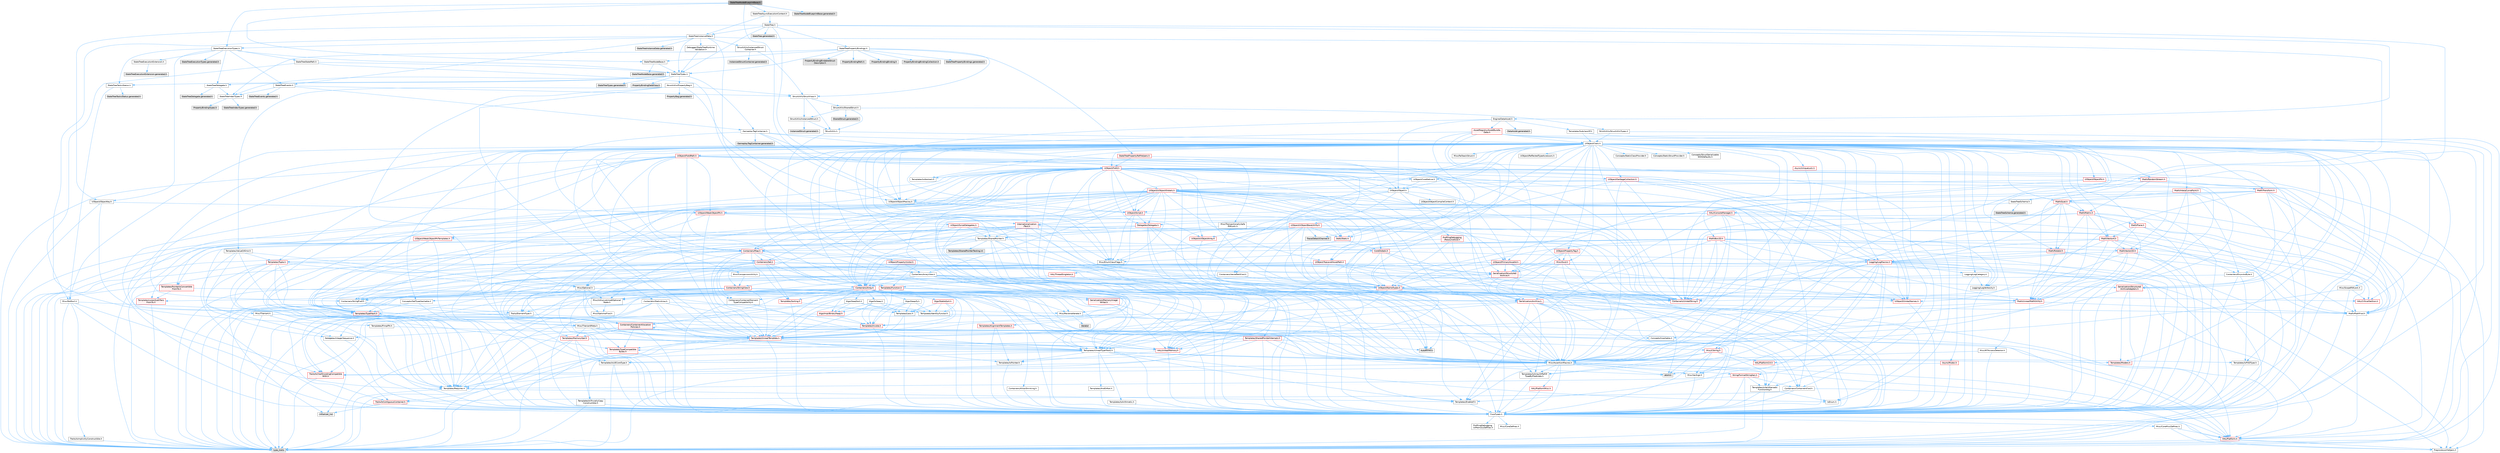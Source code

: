 digraph "StateTreeNodeBlueprintBase.h"
{
 // INTERACTIVE_SVG=YES
 // LATEX_PDF_SIZE
  bgcolor="transparent";
  edge [fontname=Helvetica,fontsize=10,labelfontname=Helvetica,labelfontsize=10];
  node [fontname=Helvetica,fontsize=10,shape=box,height=0.2,width=0.4];
  Node1 [id="Node000001",label="StateTreeNodeBlueprintBase.h",height=0.2,width=0.4,color="gray40", fillcolor="grey60", style="filled", fontcolor="black",tooltip=" "];
  Node1 -> Node2 [id="edge1_Node000001_Node000002",color="steelblue1",style="solid",tooltip=" "];
  Node2 [id="Node000002",label="StateTreeExecutionTypes.h",height=0.2,width=0.4,color="grey40", fillcolor="white", style="filled",URL="$d6/d03/StateTreeExecutionTypes_8h.html",tooltip=" "];
  Node2 -> Node3 [id="edge2_Node000002_Node000003",color="steelblue1",style="solid",tooltip=" "];
  Node3 [id="Node000003",label="StateTreeTypes.h",height=0.2,width=0.4,color="grey40", fillcolor="white", style="filled",URL="$d0/d54/StateTreeTypes_8h.html",tooltip=" "];
  Node3 -> Node4 [id="edge3_Node000003_Node000004",color="steelblue1",style="solid",tooltip=" "];
  Node4 [id="Node000004",label="PropertyBindingDataView.h",height=0.2,width=0.4,color="grey60", fillcolor="#E0E0E0", style="filled",tooltip=" "];
  Node3 -> Node5 [id="edge4_Node000003_Node000005",color="steelblue1",style="solid",tooltip=" "];
  Node5 [id="Node000005",label="StructUtils/PropertyBag.h",height=0.2,width=0.4,color="grey40", fillcolor="white", style="filled",URL="$de/d60/StructUtils_2PropertyBag_8h.html",tooltip=" "];
  Node5 -> Node6 [id="edge5_Node000005_Node000006",color="steelblue1",style="solid",tooltip=" "];
  Node6 [id="Node000006",label="Misc/TVariantMeta.h",height=0.2,width=0.4,color="grey40", fillcolor="white", style="filled",URL="$d0/d34/TVariantMeta_8h.html",tooltip=" "];
  Node6 -> Node7 [id="edge6_Node000006_Node000007",color="steelblue1",style="solid",tooltip=" "];
  Node7 [id="Node000007",label="Templates/MemoryOps.h",height=0.2,width=0.4,color="red", fillcolor="#FFF0F0", style="filled",URL="$db/dea/MemoryOps_8h.html",tooltip=" "];
  Node7 -> Node8 [id="edge7_Node000007_Node000008",color="steelblue1",style="solid",tooltip=" "];
  Node8 [id="Node000008",label="CoreTypes.h",height=0.2,width=0.4,color="grey40", fillcolor="white", style="filled",URL="$dc/dec/CoreTypes_8h.html",tooltip=" "];
  Node8 -> Node9 [id="edge8_Node000008_Node000009",color="steelblue1",style="solid",tooltip=" "];
  Node9 [id="Node000009",label="HAL/Platform.h",height=0.2,width=0.4,color="red", fillcolor="#FFF0F0", style="filled",URL="$d9/dd0/Platform_8h.html",tooltip=" "];
  Node9 -> Node12 [id="edge9_Node000009_Node000012",color="steelblue1",style="solid",tooltip=" "];
  Node12 [id="Node000012",label="type_traits",height=0.2,width=0.4,color="grey60", fillcolor="#E0E0E0", style="filled",tooltip=" "];
  Node9 -> Node13 [id="edge10_Node000009_Node000013",color="steelblue1",style="solid",tooltip=" "];
  Node13 [id="Node000013",label="PreprocessorHelpers.h",height=0.2,width=0.4,color="grey40", fillcolor="white", style="filled",URL="$db/ddb/PreprocessorHelpers_8h.html",tooltip=" "];
  Node8 -> Node19 [id="edge11_Node000008_Node000019",color="steelblue1",style="solid",tooltip=" "];
  Node19 [id="Node000019",label="ProfilingDebugging\l/UMemoryDefines.h",height=0.2,width=0.4,color="grey40", fillcolor="white", style="filled",URL="$d2/da2/UMemoryDefines_8h.html",tooltip=" "];
  Node8 -> Node20 [id="edge12_Node000008_Node000020",color="steelblue1",style="solid",tooltip=" "];
  Node20 [id="Node000020",label="Misc/CoreMiscDefines.h",height=0.2,width=0.4,color="grey40", fillcolor="white", style="filled",URL="$da/d38/CoreMiscDefines_8h.html",tooltip=" "];
  Node20 -> Node9 [id="edge13_Node000020_Node000009",color="steelblue1",style="solid",tooltip=" "];
  Node20 -> Node13 [id="edge14_Node000020_Node000013",color="steelblue1",style="solid",tooltip=" "];
  Node8 -> Node21 [id="edge15_Node000008_Node000021",color="steelblue1",style="solid",tooltip=" "];
  Node21 [id="Node000021",label="Misc/CoreDefines.h",height=0.2,width=0.4,color="grey40", fillcolor="white", style="filled",URL="$d3/dd2/CoreDefines_8h.html",tooltip=" "];
  Node7 -> Node22 [id="edge16_Node000007_Node000022",color="steelblue1",style="solid",tooltip=" "];
  Node22 [id="Node000022",label="HAL/UnrealMemory.h",height=0.2,width=0.4,color="red", fillcolor="#FFF0F0", style="filled",URL="$d9/d96/UnrealMemory_8h.html",tooltip=" "];
  Node22 -> Node8 [id="edge17_Node000022_Node000008",color="steelblue1",style="solid",tooltip=" "];
  Node22 -> Node93 [id="edge18_Node000022_Node000093",color="steelblue1",style="solid",tooltip=" "];
  Node93 [id="Node000093",label="Templates/IsPointer.h",height=0.2,width=0.4,color="grey40", fillcolor="white", style="filled",URL="$d7/d05/IsPointer_8h.html",tooltip=" "];
  Node93 -> Node8 [id="edge19_Node000093_Node000008",color="steelblue1",style="solid",tooltip=" "];
  Node7 -> Node87 [id="edge20_Node000007_Node000087",color="steelblue1",style="solid",tooltip=" "];
  Node87 [id="Node000087",label="Templates/IsTriviallyCopy\lConstructible.h",height=0.2,width=0.4,color="grey40", fillcolor="white", style="filled",URL="$d3/d78/IsTriviallyCopyConstructible_8h.html",tooltip=" "];
  Node87 -> Node8 [id="edge21_Node000087_Node000008",color="steelblue1",style="solid",tooltip=" "];
  Node87 -> Node12 [id="edge22_Node000087_Node000012",color="steelblue1",style="solid",tooltip=" "];
  Node7 -> Node73 [id="edge23_Node000007_Node000073",color="steelblue1",style="solid",tooltip=" "];
  Node73 [id="Node000073",label="Templates/Requires.h",height=0.2,width=0.4,color="grey40", fillcolor="white", style="filled",URL="$dc/d96/Requires_8h.html",tooltip=" "];
  Node73 -> Node65 [id="edge24_Node000073_Node000065",color="steelblue1",style="solid",tooltip=" "];
  Node65 [id="Node000065",label="Templates/EnableIf.h",height=0.2,width=0.4,color="grey40", fillcolor="white", style="filled",URL="$d7/d60/EnableIf_8h.html",tooltip=" "];
  Node65 -> Node8 [id="edge25_Node000065_Node000008",color="steelblue1",style="solid",tooltip=" "];
  Node73 -> Node12 [id="edge26_Node000073_Node000012",color="steelblue1",style="solid",tooltip=" "];
  Node7 -> Node94 [id="edge27_Node000007_Node000094",color="steelblue1",style="solid",tooltip=" "];
  Node94 [id="Node000094",label="Templates/UnrealTypeTraits.h",height=0.2,width=0.4,color="grey40", fillcolor="white", style="filled",URL="$d2/d2d/UnrealTypeTraits_8h.html",tooltip=" "];
  Node94 -> Node8 [id="edge28_Node000094_Node000008",color="steelblue1",style="solid",tooltip=" "];
  Node94 -> Node93 [id="edge29_Node000094_Node000093",color="steelblue1",style="solid",tooltip=" "];
  Node94 -> Node48 [id="edge30_Node000094_Node000048",color="steelblue1",style="solid",tooltip=" "];
  Node48 [id="Node000048",label="Misc/AssertionMacros.h",height=0.2,width=0.4,color="grey40", fillcolor="white", style="filled",URL="$d0/dfa/AssertionMacros_8h.html",tooltip=" "];
  Node48 -> Node8 [id="edge31_Node000048_Node000008",color="steelblue1",style="solid",tooltip=" "];
  Node48 -> Node9 [id="edge32_Node000048_Node000009",color="steelblue1",style="solid",tooltip=" "];
  Node48 -> Node49 [id="edge33_Node000048_Node000049",color="steelblue1",style="solid",tooltip=" "];
  Node49 [id="Node000049",label="HAL/PlatformMisc.h",height=0.2,width=0.4,color="red", fillcolor="#FFF0F0", style="filled",URL="$d0/df5/PlatformMisc_8h.html",tooltip=" "];
  Node49 -> Node8 [id="edge34_Node000049_Node000008",color="steelblue1",style="solid",tooltip=" "];
  Node48 -> Node13 [id="edge35_Node000048_Node000013",color="steelblue1",style="solid",tooltip=" "];
  Node48 -> Node65 [id="edge36_Node000048_Node000065",color="steelblue1",style="solid",tooltip=" "];
  Node48 -> Node66 [id="edge37_Node000048_Node000066",color="steelblue1",style="solid",tooltip=" "];
  Node66 [id="Node000066",label="Templates/IsArrayOrRefOf\lTypeByPredicate.h",height=0.2,width=0.4,color="grey40", fillcolor="white", style="filled",URL="$d6/da1/IsArrayOrRefOfTypeByPredicate_8h.html",tooltip=" "];
  Node66 -> Node8 [id="edge38_Node000066_Node000008",color="steelblue1",style="solid",tooltip=" "];
  Node48 -> Node67 [id="edge39_Node000048_Node000067",color="steelblue1",style="solid",tooltip=" "];
  Node67 [id="Node000067",label="Templates/IsValidVariadic\lFunctionArg.h",height=0.2,width=0.4,color="grey40", fillcolor="white", style="filled",URL="$d0/dc8/IsValidVariadicFunctionArg_8h.html",tooltip=" "];
  Node67 -> Node8 [id="edge40_Node000067_Node000008",color="steelblue1",style="solid",tooltip=" "];
  Node67 -> Node68 [id="edge41_Node000067_Node000068",color="steelblue1",style="solid",tooltip=" "];
  Node68 [id="Node000068",label="IsEnum.h",height=0.2,width=0.4,color="grey40", fillcolor="white", style="filled",URL="$d4/de5/IsEnum_8h.html",tooltip=" "];
  Node67 -> Node12 [id="edge42_Node000067_Node000012",color="steelblue1",style="solid",tooltip=" "];
  Node48 -> Node69 [id="edge43_Node000048_Node000069",color="steelblue1",style="solid",tooltip=" "];
  Node69 [id="Node000069",label="Traits/IsCharEncodingCompatible\lWith.h",height=0.2,width=0.4,color="red", fillcolor="#FFF0F0", style="filled",URL="$df/dd1/IsCharEncodingCompatibleWith_8h.html",tooltip=" "];
  Node69 -> Node12 [id="edge44_Node000069_Node000012",color="steelblue1",style="solid",tooltip=" "];
  Node48 -> Node71 [id="edge45_Node000048_Node000071",color="steelblue1",style="solid",tooltip=" "];
  Node71 [id="Node000071",label="Misc/VarArgs.h",height=0.2,width=0.4,color="grey40", fillcolor="white", style="filled",URL="$d5/d6f/VarArgs_8h.html",tooltip=" "];
  Node71 -> Node8 [id="edge46_Node000071_Node000008",color="steelblue1",style="solid",tooltip=" "];
  Node48 -> Node72 [id="edge47_Node000048_Node000072",color="steelblue1",style="solid",tooltip=" "];
  Node72 [id="Node000072",label="String/FormatStringSan.h",height=0.2,width=0.4,color="red", fillcolor="#FFF0F0", style="filled",URL="$d3/d8b/FormatStringSan_8h.html",tooltip=" "];
  Node72 -> Node12 [id="edge48_Node000072_Node000012",color="steelblue1",style="solid",tooltip=" "];
  Node72 -> Node8 [id="edge49_Node000072_Node000008",color="steelblue1",style="solid",tooltip=" "];
  Node72 -> Node73 [id="edge50_Node000072_Node000073",color="steelblue1",style="solid",tooltip=" "];
  Node72 -> Node67 [id="edge51_Node000072_Node000067",color="steelblue1",style="solid",tooltip=" "];
  Node72 -> Node25 [id="edge52_Node000072_Node000025",color="steelblue1",style="solid",tooltip=" "];
  Node25 [id="Node000025",label="Containers/ContainersFwd.h",height=0.2,width=0.4,color="grey40", fillcolor="white", style="filled",URL="$d4/d0a/ContainersFwd_8h.html",tooltip=" "];
  Node25 -> Node9 [id="edge53_Node000025_Node000009",color="steelblue1",style="solid",tooltip=" "];
  Node25 -> Node8 [id="edge54_Node000025_Node000008",color="steelblue1",style="solid",tooltip=" "];
  Node25 -> Node26 [id="edge55_Node000025_Node000026",color="steelblue1",style="solid",tooltip=" "];
  Node26 [id="Node000026",label="Traits/IsContiguousContainer.h",height=0.2,width=0.4,color="red", fillcolor="#FFF0F0", style="filled",URL="$d5/d3c/IsContiguousContainer_8h.html",tooltip=" "];
  Node26 -> Node8 [id="edge56_Node000026_Node000008",color="steelblue1",style="solid",tooltip=" "];
  Node26 -> Node28 [id="edge57_Node000026_Node000028",color="steelblue1",style="solid",tooltip=" "];
  Node28 [id="Node000028",label="initializer_list",height=0.2,width=0.4,color="grey60", fillcolor="#E0E0E0", style="filled",tooltip=" "];
  Node48 -> Node78 [id="edge58_Node000048_Node000078",color="steelblue1",style="solid",tooltip=" "];
  Node78 [id="Node000078",label="atomic",height=0.2,width=0.4,color="grey60", fillcolor="#E0E0E0", style="filled",tooltip=" "];
  Node94 -> Node86 [id="edge59_Node000094_Node000086",color="steelblue1",style="solid",tooltip=" "];
  Node86 [id="Node000086",label="Templates/AndOrNot.h",height=0.2,width=0.4,color="grey40", fillcolor="white", style="filled",URL="$db/d0a/AndOrNot_8h.html",tooltip=" "];
  Node86 -> Node8 [id="edge60_Node000086_Node000008",color="steelblue1",style="solid",tooltip=" "];
  Node94 -> Node65 [id="edge61_Node000094_Node000065",color="steelblue1",style="solid",tooltip=" "];
  Node94 -> Node95 [id="edge62_Node000094_Node000095",color="steelblue1",style="solid",tooltip=" "];
  Node95 [id="Node000095",label="Templates/IsArithmetic.h",height=0.2,width=0.4,color="grey40", fillcolor="white", style="filled",URL="$d2/d5d/IsArithmetic_8h.html",tooltip=" "];
  Node95 -> Node8 [id="edge63_Node000095_Node000008",color="steelblue1",style="solid",tooltip=" "];
  Node94 -> Node68 [id="edge64_Node000094_Node000068",color="steelblue1",style="solid",tooltip=" "];
  Node94 -> Node96 [id="edge65_Node000094_Node000096",color="steelblue1",style="solid",tooltip=" "];
  Node96 [id="Node000096",label="Templates/Models.h",height=0.2,width=0.4,color="red", fillcolor="#FFF0F0", style="filled",URL="$d3/d0c/Models_8h.html",tooltip=" "];
  Node94 -> Node97 [id="edge66_Node000094_Node000097",color="steelblue1",style="solid",tooltip=" "];
  Node97 [id="Node000097",label="Templates/IsPODType.h",height=0.2,width=0.4,color="grey40", fillcolor="white", style="filled",URL="$d7/db1/IsPODType_8h.html",tooltip=" "];
  Node97 -> Node8 [id="edge67_Node000097_Node000008",color="steelblue1",style="solid",tooltip=" "];
  Node94 -> Node98 [id="edge68_Node000094_Node000098",color="steelblue1",style="solid",tooltip=" "];
  Node98 [id="Node000098",label="Templates/IsUECoreType.h",height=0.2,width=0.4,color="grey40", fillcolor="white", style="filled",URL="$d1/db8/IsUECoreType_8h.html",tooltip=" "];
  Node98 -> Node8 [id="edge69_Node000098_Node000008",color="steelblue1",style="solid",tooltip=" "];
  Node98 -> Node12 [id="edge70_Node000098_Node000012",color="steelblue1",style="solid",tooltip=" "];
  Node94 -> Node87 [id="edge71_Node000094_Node000087",color="steelblue1",style="solid",tooltip=" "];
  Node7 -> Node12 [id="edge72_Node000007_Node000012",color="steelblue1",style="solid",tooltip=" "];
  Node6 -> Node100 [id="edge73_Node000006_Node000100",color="steelblue1",style="solid",tooltip=" "];
  Node100 [id="Node000100",label="Templates/TypeCompatible\lBytes.h",height=0.2,width=0.4,color="red", fillcolor="#FFF0F0", style="filled",URL="$df/d0a/TypeCompatibleBytes_8h.html",tooltip=" "];
  Node100 -> Node8 [id="edge74_Node000100_Node000008",color="steelblue1",style="solid",tooltip=" "];
  Node100 -> Node12 [id="edge75_Node000100_Node000012",color="steelblue1",style="solid",tooltip=" "];
  Node6 -> Node101 [id="edge76_Node000006_Node000101",color="steelblue1",style="solid",tooltip=" "];
  Node101 [id="Node000101",label="Templates/UnrealTemplate.h",height=0.2,width=0.4,color="red", fillcolor="#FFF0F0", style="filled",URL="$d4/d24/UnrealTemplate_8h.html",tooltip=" "];
  Node101 -> Node8 [id="edge77_Node000101_Node000008",color="steelblue1",style="solid",tooltip=" "];
  Node101 -> Node93 [id="edge78_Node000101_Node000093",color="steelblue1",style="solid",tooltip=" "];
  Node101 -> Node22 [id="edge79_Node000101_Node000022",color="steelblue1",style="solid",tooltip=" "];
  Node101 -> Node94 [id="edge80_Node000101_Node000094",color="steelblue1",style="solid",tooltip=" "];
  Node101 -> Node73 [id="edge81_Node000101_Node000073",color="steelblue1",style="solid",tooltip=" "];
  Node101 -> Node100 [id="edge82_Node000101_Node000100",color="steelblue1",style="solid",tooltip=" "];
  Node101 -> Node26 [id="edge83_Node000101_Node000026",color="steelblue1",style="solid",tooltip=" "];
  Node101 -> Node12 [id="edge84_Node000101_Node000012",color="steelblue1",style="solid",tooltip=" "];
  Node6 -> Node94 [id="edge85_Node000006_Node000094",color="steelblue1",style="solid",tooltip=" "];
  Node6 -> Node105 [id="edge86_Node000006_Node000105",color="steelblue1",style="solid",tooltip=" "];
  Node105 [id="Node000105",label="Delegates/IntegerSequence.h",height=0.2,width=0.4,color="grey40", fillcolor="white", style="filled",URL="$d2/dcc/IntegerSequence_8h.html",tooltip=" "];
  Node105 -> Node8 [id="edge87_Node000105_Node000008",color="steelblue1",style="solid",tooltip=" "];
  Node6 -> Node106 [id="edge88_Node000006_Node000106",color="steelblue1",style="solid",tooltip=" "];
  Node106 [id="Node000106",label="Concepts/Insertable.h",height=0.2,width=0.4,color="grey40", fillcolor="white", style="filled",URL="$d8/d3b/Insertable_8h.html",tooltip=" "];
  Node6 -> Node48 [id="edge89_Node000006_Node000048",color="steelblue1",style="solid",tooltip=" "];
  Node5 -> Node107 [id="edge90_Node000005_Node000107",color="steelblue1",style="solid",tooltip=" "];
  Node107 [id="Node000107",label="StructUtils/StructView.h",height=0.2,width=0.4,color="grey40", fillcolor="white", style="filled",URL="$d6/d2a/StructUtils_2StructView_8h.html",tooltip=" "];
  Node107 -> Node108 [id="edge91_Node000107_Node000108",color="steelblue1",style="solid",tooltip=" "];
  Node108 [id="Node000108",label="StructUtils/InstancedStruct.h",height=0.2,width=0.4,color="grey40", fillcolor="white", style="filled",URL="$d6/dc6/StructUtils_2InstancedStruct_8h.html",tooltip=" "];
  Node108 -> Node109 [id="edge92_Node000108_Node000109",color="steelblue1",style="solid",tooltip=" "];
  Node109 [id="Node000109",label="StructUtils.h",height=0.2,width=0.4,color="grey40", fillcolor="white", style="filled",URL="$db/d30/StructUtils_8h.html",tooltip=" "];
  Node109 -> Node94 [id="edge93_Node000109_Node000094",color="steelblue1",style="solid",tooltip=" "];
  Node109 -> Node110 [id="edge94_Node000109_Node000110",color="steelblue1",style="solid",tooltip=" "];
  Node110 [id="Node000110",label="UObject/Class.h",height=0.2,width=0.4,color="grey40", fillcolor="white", style="filled",URL="$d4/d05/Class_8h.html",tooltip=" "];
  Node110 -> Node111 [id="edge95_Node000110_Node000111",color="steelblue1",style="solid",tooltip=" "];
  Node111 [id="Node000111",label="Concepts/GetTypeHashable.h",height=0.2,width=0.4,color="grey40", fillcolor="white", style="filled",URL="$d3/da2/GetTypeHashable_8h.html",tooltip=" "];
  Node111 -> Node8 [id="edge96_Node000111_Node000008",color="steelblue1",style="solid",tooltip=" "];
  Node111 -> Node112 [id="edge97_Node000111_Node000112",color="steelblue1",style="solid",tooltip=" "];
  Node112 [id="Node000112",label="Templates/TypeHash.h",height=0.2,width=0.4,color="red", fillcolor="#FFF0F0", style="filled",URL="$d1/d62/TypeHash_8h.html",tooltip=" "];
  Node112 -> Node8 [id="edge98_Node000112_Node000008",color="steelblue1",style="solid",tooltip=" "];
  Node112 -> Node73 [id="edge99_Node000112_Node000073",color="steelblue1",style="solid",tooltip=" "];
  Node112 -> Node12 [id="edge100_Node000112_Node000012",color="steelblue1",style="solid",tooltip=" "];
  Node110 -> Node119 [id="edge101_Node000110_Node000119",color="steelblue1",style="solid",tooltip=" "];
  Node119 [id="Node000119",label="Concepts/StaticClassProvider.h",height=0.2,width=0.4,color="grey40", fillcolor="white", style="filled",URL="$dd/d83/StaticClassProvider_8h.html",tooltip=" "];
  Node110 -> Node120 [id="edge102_Node000110_Node000120",color="steelblue1",style="solid",tooltip=" "];
  Node120 [id="Node000120",label="Concepts/StaticStructProvider.h",height=0.2,width=0.4,color="grey40", fillcolor="white", style="filled",URL="$d5/d77/StaticStructProvider_8h.html",tooltip=" "];
  Node110 -> Node121 [id="edge103_Node000110_Node000121",color="steelblue1",style="solid",tooltip=" "];
  Node121 [id="Node000121",label="Concepts/StructSerializable\lWithDefaults.h",height=0.2,width=0.4,color="grey40", fillcolor="white", style="filled",URL="$d5/ddc/StructSerializableWithDefaults_8h.html",tooltip=" "];
  Node110 -> Node122 [id="edge104_Node000110_Node000122",color="steelblue1",style="solid",tooltip=" "];
  Node122 [id="Node000122",label="Containers/Array.h",height=0.2,width=0.4,color="red", fillcolor="#FFF0F0", style="filled",URL="$df/dd0/Array_8h.html",tooltip=" "];
  Node122 -> Node8 [id="edge105_Node000122_Node000008",color="steelblue1",style="solid",tooltip=" "];
  Node122 -> Node48 [id="edge106_Node000122_Node000048",color="steelblue1",style="solid",tooltip=" "];
  Node122 -> Node123 [id="edge107_Node000122_Node000123",color="steelblue1",style="solid",tooltip=" "];
  Node123 [id="Node000123",label="Misc/IntrusiveUnsetOptional\lState.h",height=0.2,width=0.4,color="grey40", fillcolor="white", style="filled",URL="$d2/d0a/IntrusiveUnsetOptionalState_8h.html",tooltip=" "];
  Node123 -> Node124 [id="edge108_Node000123_Node000124",color="steelblue1",style="solid",tooltip=" "];
  Node124 [id="Node000124",label="Misc/OptionalFwd.h",height=0.2,width=0.4,color="grey40", fillcolor="white", style="filled",URL="$dc/d50/OptionalFwd_8h.html",tooltip=" "];
  Node122 -> Node125 [id="edge109_Node000122_Node000125",color="steelblue1",style="solid",tooltip=" "];
  Node125 [id="Node000125",label="Misc/ReverseIterate.h",height=0.2,width=0.4,color="grey40", fillcolor="white", style="filled",URL="$db/de3/ReverseIterate_8h.html",tooltip=" "];
  Node125 -> Node9 [id="edge110_Node000125_Node000009",color="steelblue1",style="solid",tooltip=" "];
  Node125 -> Node126 [id="edge111_Node000125_Node000126",color="steelblue1",style="solid",tooltip=" "];
  Node126 [id="Node000126",label="iterator",height=0.2,width=0.4,color="grey60", fillcolor="#E0E0E0", style="filled",tooltip=" "];
  Node122 -> Node22 [id="edge112_Node000122_Node000022",color="steelblue1",style="solid",tooltip=" "];
  Node122 -> Node94 [id="edge113_Node000122_Node000094",color="steelblue1",style="solid",tooltip=" "];
  Node122 -> Node101 [id="edge114_Node000122_Node000101",color="steelblue1",style="solid",tooltip=" "];
  Node122 -> Node127 [id="edge115_Node000122_Node000127",color="steelblue1",style="solid",tooltip=" "];
  Node127 [id="Node000127",label="Containers/AllowShrinking.h",height=0.2,width=0.4,color="grey40", fillcolor="white", style="filled",URL="$d7/d1a/AllowShrinking_8h.html",tooltip=" "];
  Node127 -> Node8 [id="edge116_Node000127_Node000008",color="steelblue1",style="solid",tooltip=" "];
  Node122 -> Node128 [id="edge117_Node000122_Node000128",color="steelblue1",style="solid",tooltip=" "];
  Node128 [id="Node000128",label="Containers/ContainerAllocation\lPolicies.h",height=0.2,width=0.4,color="red", fillcolor="#FFF0F0", style="filled",URL="$d7/dff/ContainerAllocationPolicies_8h.html",tooltip=" "];
  Node128 -> Node8 [id="edge118_Node000128_Node000008",color="steelblue1",style="solid",tooltip=" "];
  Node128 -> Node128 [id="edge119_Node000128_Node000128",color="steelblue1",style="solid",tooltip=" "];
  Node128 -> Node22 [id="edge120_Node000128_Node000022",color="steelblue1",style="solid",tooltip=" "];
  Node128 -> Node48 [id="edge121_Node000128_Node000048",color="steelblue1",style="solid",tooltip=" "];
  Node128 -> Node7 [id="edge122_Node000128_Node000007",color="steelblue1",style="solid",tooltip=" "];
  Node128 -> Node100 [id="edge123_Node000128_Node000100",color="steelblue1",style="solid",tooltip=" "];
  Node128 -> Node12 [id="edge124_Node000128_Node000012",color="steelblue1",style="solid",tooltip=" "];
  Node122 -> Node139 [id="edge125_Node000122_Node000139",color="steelblue1",style="solid",tooltip=" "];
  Node139 [id="Node000139",label="Containers/ContainerElement\lTypeCompatibility.h",height=0.2,width=0.4,color="grey40", fillcolor="white", style="filled",URL="$df/ddf/ContainerElementTypeCompatibility_8h.html",tooltip=" "];
  Node139 -> Node8 [id="edge126_Node000139_Node000008",color="steelblue1",style="solid",tooltip=" "];
  Node139 -> Node94 [id="edge127_Node000139_Node000094",color="steelblue1",style="solid",tooltip=" "];
  Node122 -> Node140 [id="edge128_Node000122_Node000140",color="steelblue1",style="solid",tooltip=" "];
  Node140 [id="Node000140",label="Serialization/Archive.h",height=0.2,width=0.4,color="red", fillcolor="#FFF0F0", style="filled",URL="$d7/d3b/Archive_8h.html",tooltip=" "];
  Node140 -> Node8 [id="edge129_Node000140_Node000008",color="steelblue1",style="solid",tooltip=" "];
  Node140 -> Node29 [id="edge130_Node000140_Node000029",color="steelblue1",style="solid",tooltip=" "];
  Node29 [id="Node000029",label="Math/MathFwd.h",height=0.2,width=0.4,color="grey40", fillcolor="white", style="filled",URL="$d2/d10/MathFwd_8h.html",tooltip=" "];
  Node29 -> Node9 [id="edge131_Node000029_Node000009",color="steelblue1",style="solid",tooltip=" "];
  Node140 -> Node48 [id="edge132_Node000140_Node000048",color="steelblue1",style="solid",tooltip=" "];
  Node140 -> Node71 [id="edge133_Node000140_Node000071",color="steelblue1",style="solid",tooltip=" "];
  Node140 -> Node65 [id="edge134_Node000140_Node000065",color="steelblue1",style="solid",tooltip=" "];
  Node140 -> Node66 [id="edge135_Node000140_Node000066",color="steelblue1",style="solid",tooltip=" "];
  Node140 -> Node67 [id="edge136_Node000140_Node000067",color="steelblue1",style="solid",tooltip=" "];
  Node140 -> Node101 [id="edge137_Node000140_Node000101",color="steelblue1",style="solid",tooltip=" "];
  Node140 -> Node69 [id="edge138_Node000140_Node000069",color="steelblue1",style="solid",tooltip=" "];
  Node122 -> Node150 [id="edge139_Node000122_Node000150",color="steelblue1",style="solid",tooltip=" "];
  Node150 [id="Node000150",label="Serialization/MemoryImage\lWriter.h",height=0.2,width=0.4,color="red", fillcolor="#FFF0F0", style="filled",URL="$d0/d08/MemoryImageWriter_8h.html",tooltip=" "];
  Node150 -> Node8 [id="edge140_Node000150_Node000008",color="steelblue1",style="solid",tooltip=" "];
  Node122 -> Node155 [id="edge141_Node000122_Node000155",color="steelblue1",style="solid",tooltip=" "];
  Node155 [id="Node000155",label="Algo/Heapify.h",height=0.2,width=0.4,color="grey40", fillcolor="white", style="filled",URL="$d0/d2a/Heapify_8h.html",tooltip=" "];
  Node155 -> Node156 [id="edge142_Node000155_Node000156",color="steelblue1",style="solid",tooltip=" "];
  Node156 [id="Node000156",label="Algo/Impl/BinaryHeap.h",height=0.2,width=0.4,color="red", fillcolor="#FFF0F0", style="filled",URL="$d7/da3/Algo_2Impl_2BinaryHeap_8h.html",tooltip=" "];
  Node156 -> Node157 [id="edge143_Node000156_Node000157",color="steelblue1",style="solid",tooltip=" "];
  Node157 [id="Node000157",label="Templates/Invoke.h",height=0.2,width=0.4,color="red", fillcolor="#FFF0F0", style="filled",URL="$d7/deb/Invoke_8h.html",tooltip=" "];
  Node157 -> Node8 [id="edge144_Node000157_Node000008",color="steelblue1",style="solid",tooltip=" "];
  Node157 -> Node101 [id="edge145_Node000157_Node000101",color="steelblue1",style="solid",tooltip=" "];
  Node157 -> Node12 [id="edge146_Node000157_Node000012",color="steelblue1",style="solid",tooltip=" "];
  Node156 -> Node12 [id="edge147_Node000156_Node000012",color="steelblue1",style="solid",tooltip=" "];
  Node155 -> Node161 [id="edge148_Node000155_Node000161",color="steelblue1",style="solid",tooltip=" "];
  Node161 [id="Node000161",label="Templates/IdentityFunctor.h",height=0.2,width=0.4,color="grey40", fillcolor="white", style="filled",URL="$d7/d2e/IdentityFunctor_8h.html",tooltip=" "];
  Node161 -> Node9 [id="edge149_Node000161_Node000009",color="steelblue1",style="solid",tooltip=" "];
  Node155 -> Node157 [id="edge150_Node000155_Node000157",color="steelblue1",style="solid",tooltip=" "];
  Node155 -> Node162 [id="edge151_Node000155_Node000162",color="steelblue1",style="solid",tooltip=" "];
  Node162 [id="Node000162",label="Templates/Less.h",height=0.2,width=0.4,color="grey40", fillcolor="white", style="filled",URL="$de/dc8/Less_8h.html",tooltip=" "];
  Node162 -> Node8 [id="edge152_Node000162_Node000008",color="steelblue1",style="solid",tooltip=" "];
  Node162 -> Node101 [id="edge153_Node000162_Node000101",color="steelblue1",style="solid",tooltip=" "];
  Node155 -> Node101 [id="edge154_Node000155_Node000101",color="steelblue1",style="solid",tooltip=" "];
  Node122 -> Node163 [id="edge155_Node000122_Node000163",color="steelblue1",style="solid",tooltip=" "];
  Node163 [id="Node000163",label="Algo/HeapSort.h",height=0.2,width=0.4,color="grey40", fillcolor="white", style="filled",URL="$d3/d92/HeapSort_8h.html",tooltip=" "];
  Node163 -> Node156 [id="edge156_Node000163_Node000156",color="steelblue1",style="solid",tooltip=" "];
  Node163 -> Node161 [id="edge157_Node000163_Node000161",color="steelblue1",style="solid",tooltip=" "];
  Node163 -> Node162 [id="edge158_Node000163_Node000162",color="steelblue1",style="solid",tooltip=" "];
  Node163 -> Node101 [id="edge159_Node000163_Node000101",color="steelblue1",style="solid",tooltip=" "];
  Node122 -> Node164 [id="edge160_Node000122_Node000164",color="steelblue1",style="solid",tooltip=" "];
  Node164 [id="Node000164",label="Algo/IsHeap.h",height=0.2,width=0.4,color="grey40", fillcolor="white", style="filled",URL="$de/d32/IsHeap_8h.html",tooltip=" "];
  Node164 -> Node156 [id="edge161_Node000164_Node000156",color="steelblue1",style="solid",tooltip=" "];
  Node164 -> Node161 [id="edge162_Node000164_Node000161",color="steelblue1",style="solid",tooltip=" "];
  Node164 -> Node157 [id="edge163_Node000164_Node000157",color="steelblue1",style="solid",tooltip=" "];
  Node164 -> Node162 [id="edge164_Node000164_Node000162",color="steelblue1",style="solid",tooltip=" "];
  Node164 -> Node101 [id="edge165_Node000164_Node000101",color="steelblue1",style="solid",tooltip=" "];
  Node122 -> Node156 [id="edge166_Node000122_Node000156",color="steelblue1",style="solid",tooltip=" "];
  Node122 -> Node165 [id="edge167_Node000122_Node000165",color="steelblue1",style="solid",tooltip=" "];
  Node165 [id="Node000165",label="Algo/StableSort.h",height=0.2,width=0.4,color="red", fillcolor="#FFF0F0", style="filled",URL="$d7/d3c/StableSort_8h.html",tooltip=" "];
  Node165 -> Node161 [id="edge168_Node000165_Node000161",color="steelblue1",style="solid",tooltip=" "];
  Node165 -> Node157 [id="edge169_Node000165_Node000157",color="steelblue1",style="solid",tooltip=" "];
  Node165 -> Node162 [id="edge170_Node000165_Node000162",color="steelblue1",style="solid",tooltip=" "];
  Node165 -> Node101 [id="edge171_Node000165_Node000101",color="steelblue1",style="solid",tooltip=" "];
  Node122 -> Node111 [id="edge172_Node000122_Node000111",color="steelblue1",style="solid",tooltip=" "];
  Node122 -> Node161 [id="edge173_Node000122_Node000161",color="steelblue1",style="solid",tooltip=" "];
  Node122 -> Node157 [id="edge174_Node000122_Node000157",color="steelblue1",style="solid",tooltip=" "];
  Node122 -> Node162 [id="edge175_Node000122_Node000162",color="steelblue1",style="solid",tooltip=" "];
  Node122 -> Node168 [id="edge176_Node000122_Node000168",color="steelblue1",style="solid",tooltip=" "];
  Node168 [id="Node000168",label="Templates/LosesQualifiers\lFromTo.h",height=0.2,width=0.4,color="red", fillcolor="#FFF0F0", style="filled",URL="$d2/db3/LosesQualifiersFromTo_8h.html",tooltip=" "];
  Node168 -> Node12 [id="edge177_Node000168_Node000012",color="steelblue1",style="solid",tooltip=" "];
  Node122 -> Node73 [id="edge178_Node000122_Node000073",color="steelblue1",style="solid",tooltip=" "];
  Node122 -> Node169 [id="edge179_Node000122_Node000169",color="steelblue1",style="solid",tooltip=" "];
  Node169 [id="Node000169",label="Templates/Sorting.h",height=0.2,width=0.4,color="red", fillcolor="#FFF0F0", style="filled",URL="$d3/d9e/Sorting_8h.html",tooltip=" "];
  Node169 -> Node8 [id="edge180_Node000169_Node000008",color="steelblue1",style="solid",tooltip=" "];
  Node169 -> Node162 [id="edge181_Node000169_Node000162",color="steelblue1",style="solid",tooltip=" "];
  Node122 -> Node173 [id="edge182_Node000122_Node000173",color="steelblue1",style="solid",tooltip=" "];
  Node173 [id="Node000173",label="Templates/AlignmentTemplates.h",height=0.2,width=0.4,color="red", fillcolor="#FFF0F0", style="filled",URL="$dd/d32/AlignmentTemplates_8h.html",tooltip=" "];
  Node173 -> Node8 [id="edge183_Node000173_Node000008",color="steelblue1",style="solid",tooltip=" "];
  Node173 -> Node93 [id="edge184_Node000173_Node000093",color="steelblue1",style="solid",tooltip=" "];
  Node122 -> Node52 [id="edge185_Node000122_Node000052",color="steelblue1",style="solid",tooltip=" "];
  Node52 [id="Node000052",label="Traits/ElementType.h",height=0.2,width=0.4,color="grey40", fillcolor="white", style="filled",URL="$d5/d4f/ElementType_8h.html",tooltip=" "];
  Node52 -> Node9 [id="edge186_Node000052_Node000009",color="steelblue1",style="solid",tooltip=" "];
  Node52 -> Node28 [id="edge187_Node000052_Node000028",color="steelblue1",style="solid",tooltip=" "];
  Node52 -> Node12 [id="edge188_Node000052_Node000012",color="steelblue1",style="solid",tooltip=" "];
  Node122 -> Node12 [id="edge189_Node000122_Node000012",color="steelblue1",style="solid",tooltip=" "];
  Node110 -> Node152 [id="edge190_Node000110_Node000152",color="steelblue1",style="solid",tooltip=" "];
  Node152 [id="Node000152",label="Containers/EnumAsByte.h",height=0.2,width=0.4,color="grey40", fillcolor="white", style="filled",URL="$d6/d9a/EnumAsByte_8h.html",tooltip=" "];
  Node152 -> Node8 [id="edge191_Node000152_Node000008",color="steelblue1",style="solid",tooltip=" "];
  Node152 -> Node97 [id="edge192_Node000152_Node000097",color="steelblue1",style="solid",tooltip=" "];
  Node152 -> Node112 [id="edge193_Node000152_Node000112",color="steelblue1",style="solid",tooltip=" "];
  Node110 -> Node174 [id="edge194_Node000110_Node000174",color="steelblue1",style="solid",tooltip=" "];
  Node174 [id="Node000174",label="Containers/Map.h",height=0.2,width=0.4,color="red", fillcolor="#FFF0F0", style="filled",URL="$df/d79/Map_8h.html",tooltip=" "];
  Node174 -> Node8 [id="edge195_Node000174_Node000008",color="steelblue1",style="solid",tooltip=" "];
  Node174 -> Node139 [id="edge196_Node000174_Node000139",color="steelblue1",style="solid",tooltip=" "];
  Node174 -> Node176 [id="edge197_Node000174_Node000176",color="steelblue1",style="solid",tooltip=" "];
  Node176 [id="Node000176",label="Containers/Set.h",height=0.2,width=0.4,color="red", fillcolor="#FFF0F0", style="filled",URL="$d4/d45/Set_8h.html",tooltip=" "];
  Node176 -> Node128 [id="edge198_Node000176_Node000128",color="steelblue1",style="solid",tooltip=" "];
  Node176 -> Node139 [id="edge199_Node000176_Node000139",color="steelblue1",style="solid",tooltip=" "];
  Node176 -> Node25 [id="edge200_Node000176_Node000025",color="steelblue1",style="solid",tooltip=" "];
  Node176 -> Node172 [id="edge201_Node000176_Node000172",color="steelblue1",style="solid",tooltip=" "];
  Node172 [id="Node000172",label="Math/UnrealMathUtility.h",height=0.2,width=0.4,color="red", fillcolor="#FFF0F0", style="filled",URL="$db/db8/UnrealMathUtility_8h.html",tooltip=" "];
  Node172 -> Node8 [id="edge202_Node000172_Node000008",color="steelblue1",style="solid",tooltip=" "];
  Node172 -> Node48 [id="edge203_Node000172_Node000048",color="steelblue1",style="solid",tooltip=" "];
  Node172 -> Node29 [id="edge204_Node000172_Node000029",color="steelblue1",style="solid",tooltip=" "];
  Node172 -> Node73 [id="edge205_Node000172_Node000073",color="steelblue1",style="solid",tooltip=" "];
  Node176 -> Node48 [id="edge206_Node000176_Node000048",color="steelblue1",style="solid",tooltip=" "];
  Node176 -> Node150 [id="edge207_Node000176_Node000150",color="steelblue1",style="solid",tooltip=" "];
  Node176 -> Node181 [id="edge208_Node000176_Node000181",color="steelblue1",style="solid",tooltip=" "];
  Node181 [id="Node000181",label="Serialization/Structured\lArchive.h",height=0.2,width=0.4,color="red", fillcolor="#FFF0F0", style="filled",URL="$d9/d1e/StructuredArchive_8h.html",tooltip=" "];
  Node181 -> Node122 [id="edge209_Node000181_Node000122",color="steelblue1",style="solid",tooltip=" "];
  Node181 -> Node128 [id="edge210_Node000181_Node000128",color="steelblue1",style="solid",tooltip=" "];
  Node181 -> Node8 [id="edge211_Node000181_Node000008",color="steelblue1",style="solid",tooltip=" "];
  Node181 -> Node140 [id="edge212_Node000181_Node000140",color="steelblue1",style="solid",tooltip=" "];
  Node181 -> Node185 [id="edge213_Node000181_Node000185",color="steelblue1",style="solid",tooltip=" "];
  Node185 [id="Node000185",label="Serialization/Structured\lArchiveAdapters.h",height=0.2,width=0.4,color="red", fillcolor="#FFF0F0", style="filled",URL="$d3/de1/StructuredArchiveAdapters_8h.html",tooltip=" "];
  Node185 -> Node8 [id="edge214_Node000185_Node000008",color="steelblue1",style="solid",tooltip=" "];
  Node185 -> Node106 [id="edge215_Node000185_Node000106",color="steelblue1",style="solid",tooltip=" "];
  Node185 -> Node96 [id="edge216_Node000185_Node000096",color="steelblue1",style="solid",tooltip=" "];
  Node176 -> Node201 [id="edge217_Node000176_Node000201",color="steelblue1",style="solid",tooltip=" "];
  Node201 [id="Node000201",label="Templates/Function.h",height=0.2,width=0.4,color="red", fillcolor="#FFF0F0", style="filled",URL="$df/df5/Function_8h.html",tooltip=" "];
  Node201 -> Node8 [id="edge218_Node000201_Node000008",color="steelblue1",style="solid",tooltip=" "];
  Node201 -> Node48 [id="edge219_Node000201_Node000048",color="steelblue1",style="solid",tooltip=" "];
  Node201 -> Node123 [id="edge220_Node000201_Node000123",color="steelblue1",style="solid",tooltip=" "];
  Node201 -> Node22 [id="edge221_Node000201_Node000022",color="steelblue1",style="solid",tooltip=" "];
  Node201 -> Node94 [id="edge222_Node000201_Node000094",color="steelblue1",style="solid",tooltip=" "];
  Node201 -> Node157 [id="edge223_Node000201_Node000157",color="steelblue1",style="solid",tooltip=" "];
  Node201 -> Node101 [id="edge224_Node000201_Node000101",color="steelblue1",style="solid",tooltip=" "];
  Node201 -> Node73 [id="edge225_Node000201_Node000073",color="steelblue1",style="solid",tooltip=" "];
  Node201 -> Node172 [id="edge226_Node000201_Node000172",color="steelblue1",style="solid",tooltip=" "];
  Node201 -> Node12 [id="edge227_Node000201_Node000012",color="steelblue1",style="solid",tooltip=" "];
  Node176 -> Node169 [id="edge228_Node000176_Node000169",color="steelblue1",style="solid",tooltip=" "];
  Node176 -> Node112 [id="edge229_Node000176_Node000112",color="steelblue1",style="solid",tooltip=" "];
  Node176 -> Node101 [id="edge230_Node000176_Node000101",color="steelblue1",style="solid",tooltip=" "];
  Node176 -> Node28 [id="edge231_Node000176_Node000028",color="steelblue1",style="solid",tooltip=" "];
  Node176 -> Node12 [id="edge232_Node000176_Node000012",color="steelblue1",style="solid",tooltip=" "];
  Node174 -> Node196 [id="edge233_Node000174_Node000196",color="steelblue1",style="solid",tooltip=" "];
  Node196 [id="Node000196",label="Containers/UnrealString.h",height=0.2,width=0.4,color="red", fillcolor="#FFF0F0", style="filled",URL="$d5/dba/UnrealString_8h.html",tooltip=" "];
  Node174 -> Node48 [id="edge234_Node000174_Node000048",color="steelblue1",style="solid",tooltip=" "];
  Node174 -> Node201 [id="edge235_Node000174_Node000201",color="steelblue1",style="solid",tooltip=" "];
  Node174 -> Node169 [id="edge236_Node000174_Node000169",color="steelblue1",style="solid",tooltip=" "];
  Node174 -> Node204 [id="edge237_Node000174_Node000204",color="steelblue1",style="solid",tooltip=" "];
  Node204 [id="Node000204",label="Templates/Tuple.h",height=0.2,width=0.4,color="red", fillcolor="#FFF0F0", style="filled",URL="$d2/d4f/Tuple_8h.html",tooltip=" "];
  Node204 -> Node8 [id="edge238_Node000204_Node000008",color="steelblue1",style="solid",tooltip=" "];
  Node204 -> Node101 [id="edge239_Node000204_Node000101",color="steelblue1",style="solid",tooltip=" "];
  Node204 -> Node105 [id="edge240_Node000204_Node000105",color="steelblue1",style="solid",tooltip=" "];
  Node204 -> Node157 [id="edge241_Node000204_Node000157",color="steelblue1",style="solid",tooltip=" "];
  Node204 -> Node181 [id="edge242_Node000204_Node000181",color="steelblue1",style="solid",tooltip=" "];
  Node204 -> Node73 [id="edge243_Node000204_Node000073",color="steelblue1",style="solid",tooltip=" "];
  Node204 -> Node112 [id="edge244_Node000204_Node000112",color="steelblue1",style="solid",tooltip=" "];
  Node204 -> Node12 [id="edge245_Node000204_Node000012",color="steelblue1",style="solid",tooltip=" "];
  Node174 -> Node101 [id="edge246_Node000174_Node000101",color="steelblue1",style="solid",tooltip=" "];
  Node174 -> Node94 [id="edge247_Node000174_Node000094",color="steelblue1",style="solid",tooltip=" "];
  Node174 -> Node12 [id="edge248_Node000174_Node000012",color="steelblue1",style="solid",tooltip=" "];
  Node110 -> Node176 [id="edge249_Node000110_Node000176",color="steelblue1",style="solid",tooltip=" "];
  Node110 -> Node51 [id="edge250_Node000110_Node000051",color="steelblue1",style="solid",tooltip=" "];
  Node51 [id="Node000051",label="Containers/StringFwd.h",height=0.2,width=0.4,color="grey40", fillcolor="white", style="filled",URL="$df/d37/StringFwd_8h.html",tooltip=" "];
  Node51 -> Node8 [id="edge251_Node000051_Node000008",color="steelblue1",style="solid",tooltip=" "];
  Node51 -> Node52 [id="edge252_Node000051_Node000052",color="steelblue1",style="solid",tooltip=" "];
  Node51 -> Node26 [id="edge253_Node000051_Node000026",color="steelblue1",style="solid",tooltip=" "];
  Node110 -> Node196 [id="edge254_Node000110_Node000196",color="steelblue1",style="solid",tooltip=" "];
  Node110 -> Node8 [id="edge255_Node000110_Node000008",color="steelblue1",style="solid",tooltip=" "];
  Node110 -> Node206 [id="edge256_Node000110_Node000206",color="steelblue1",style="solid",tooltip=" "];
  Node206 [id="Node000206",label="Async/Mutex.h",height=0.2,width=0.4,color="red", fillcolor="#FFF0F0", style="filled",URL="$de/db1/Mutex_8h.html",tooltip=" "];
  Node206 -> Node8 [id="edge257_Node000206_Node000008",color="steelblue1",style="solid",tooltip=" "];
  Node206 -> Node78 [id="edge258_Node000206_Node000078",color="steelblue1",style="solid",tooltip=" "];
  Node110 -> Node208 [id="edge259_Node000110_Node000208",color="steelblue1",style="solid",tooltip=" "];
  Node208 [id="Node000208",label="Async/UniqueLock.h",height=0.2,width=0.4,color="red", fillcolor="#FFF0F0", style="filled",URL="$da/dc6/UniqueLock_8h.html",tooltip=" "];
  Node208 -> Node48 [id="edge260_Node000208_Node000048",color="steelblue1",style="solid",tooltip=" "];
  Node110 -> Node209 [id="edge261_Node000110_Node000209",color="steelblue1",style="solid",tooltip=" "];
  Node209 [id="Node000209",label="HAL/CriticalSection.h",height=0.2,width=0.4,color="red", fillcolor="#FFF0F0", style="filled",URL="$d6/d90/CriticalSection_8h.html",tooltip=" "];
  Node110 -> Node39 [id="edge262_Node000110_Node000039",color="steelblue1",style="solid",tooltip=" "];
  Node39 [id="Node000039",label="HAL/PlatformCrt.h",height=0.2,width=0.4,color="red", fillcolor="#FFF0F0", style="filled",URL="$d8/d75/PlatformCrt_8h.html",tooltip=" "];
  Node110 -> Node22 [id="edge263_Node000110_Node000022",color="steelblue1",style="solid",tooltip=" "];
  Node110 -> Node212 [id="edge264_Node000110_Node000212",color="steelblue1",style="solid",tooltip=" "];
  Node212 [id="Node000212",label="Internationalization\l/Text.h",height=0.2,width=0.4,color="red", fillcolor="#FFF0F0", style="filled",URL="$d6/d35/Text_8h.html",tooltip=" "];
  Node212 -> Node8 [id="edge265_Node000212_Node000008",color="steelblue1",style="solid",tooltip=" "];
  Node212 -> Node48 [id="edge266_Node000212_Node000048",color="steelblue1",style="solid",tooltip=" "];
  Node212 -> Node56 [id="edge267_Node000212_Node000056",color="steelblue1",style="solid",tooltip=" "];
  Node56 [id="Node000056",label="Misc/EnumClassFlags.h",height=0.2,width=0.4,color="grey40", fillcolor="white", style="filled",URL="$d8/de7/EnumClassFlags_8h.html",tooltip=" "];
  Node212 -> Node94 [id="edge268_Node000212_Node000094",color="steelblue1",style="solid",tooltip=" "];
  Node212 -> Node122 [id="edge269_Node000212_Node000122",color="steelblue1",style="solid",tooltip=" "];
  Node212 -> Node196 [id="edge270_Node000212_Node000196",color="steelblue1",style="solid",tooltip=" "];
  Node212 -> Node152 [id="edge271_Node000212_Node000152",color="steelblue1",style="solid",tooltip=" "];
  Node212 -> Node224 [id="edge272_Node000212_Node000224",color="steelblue1",style="solid",tooltip=" "];
  Node224 [id="Node000224",label="Templates/SharedPointer.h",height=0.2,width=0.4,color="grey40", fillcolor="white", style="filled",URL="$d2/d17/SharedPointer_8h.html",tooltip=" "];
  Node224 -> Node8 [id="edge273_Node000224_Node000008",color="steelblue1",style="solid",tooltip=" "];
  Node224 -> Node123 [id="edge274_Node000224_Node000123",color="steelblue1",style="solid",tooltip=" "];
  Node224 -> Node225 [id="edge275_Node000224_Node000225",color="steelblue1",style="solid",tooltip=" "];
  Node225 [id="Node000225",label="Templates/PointerIsConvertible\lFromTo.h",height=0.2,width=0.4,color="red", fillcolor="#FFF0F0", style="filled",URL="$d6/d65/PointerIsConvertibleFromTo_8h.html",tooltip=" "];
  Node225 -> Node8 [id="edge276_Node000225_Node000008",color="steelblue1",style="solid",tooltip=" "];
  Node225 -> Node168 [id="edge277_Node000225_Node000168",color="steelblue1",style="solid",tooltip=" "];
  Node225 -> Node12 [id="edge278_Node000225_Node000012",color="steelblue1",style="solid",tooltip=" "];
  Node224 -> Node48 [id="edge279_Node000224_Node000048",color="steelblue1",style="solid",tooltip=" "];
  Node224 -> Node22 [id="edge280_Node000224_Node000022",color="steelblue1",style="solid",tooltip=" "];
  Node224 -> Node122 [id="edge281_Node000224_Node000122",color="steelblue1",style="solid",tooltip=" "];
  Node224 -> Node174 [id="edge282_Node000224_Node000174",color="steelblue1",style="solid",tooltip=" "];
  Node224 -> Node226 [id="edge283_Node000224_Node000226",color="steelblue1",style="solid",tooltip=" "];
  Node226 [id="Node000226",label="CoreGlobals.h",height=0.2,width=0.4,color="red", fillcolor="#FFF0F0", style="filled",URL="$d5/d8c/CoreGlobals_8h.html",tooltip=" "];
  Node226 -> Node196 [id="edge284_Node000226_Node000196",color="steelblue1",style="solid",tooltip=" "];
  Node226 -> Node8 [id="edge285_Node000226_Node000008",color="steelblue1",style="solid",tooltip=" "];
  Node226 -> Node230 [id="edge286_Node000226_Node000230",color="steelblue1",style="solid",tooltip=" "];
  Node230 [id="Node000230",label="Logging/LogMacros.h",height=0.2,width=0.4,color="red", fillcolor="#FFF0F0", style="filled",URL="$d0/d16/LogMacros_8h.html",tooltip=" "];
  Node230 -> Node196 [id="edge287_Node000230_Node000196",color="steelblue1",style="solid",tooltip=" "];
  Node230 -> Node8 [id="edge288_Node000230_Node000008",color="steelblue1",style="solid",tooltip=" "];
  Node230 -> Node13 [id="edge289_Node000230_Node000013",color="steelblue1",style="solid",tooltip=" "];
  Node230 -> Node231 [id="edge290_Node000230_Node000231",color="steelblue1",style="solid",tooltip=" "];
  Node231 [id="Node000231",label="Logging/LogCategory.h",height=0.2,width=0.4,color="grey40", fillcolor="white", style="filled",URL="$d9/d36/LogCategory_8h.html",tooltip=" "];
  Node231 -> Node8 [id="edge291_Node000231_Node000008",color="steelblue1",style="solid",tooltip=" "];
  Node231 -> Node80 [id="edge292_Node000231_Node000080",color="steelblue1",style="solid",tooltip=" "];
  Node80 [id="Node000080",label="Logging/LogVerbosity.h",height=0.2,width=0.4,color="grey40", fillcolor="white", style="filled",URL="$d2/d8f/LogVerbosity_8h.html",tooltip=" "];
  Node80 -> Node8 [id="edge293_Node000080_Node000008",color="steelblue1",style="solid",tooltip=" "];
  Node231 -> Node214 [id="edge294_Node000231_Node000214",color="steelblue1",style="solid",tooltip=" "];
  Node214 [id="Node000214",label="UObject/NameTypes.h",height=0.2,width=0.4,color="red", fillcolor="#FFF0F0", style="filled",URL="$d6/d35/NameTypes_8h.html",tooltip=" "];
  Node214 -> Node8 [id="edge295_Node000214_Node000008",color="steelblue1",style="solid",tooltip=" "];
  Node214 -> Node48 [id="edge296_Node000214_Node000048",color="steelblue1",style="solid",tooltip=" "];
  Node214 -> Node22 [id="edge297_Node000214_Node000022",color="steelblue1",style="solid",tooltip=" "];
  Node214 -> Node94 [id="edge298_Node000214_Node000094",color="steelblue1",style="solid",tooltip=" "];
  Node214 -> Node101 [id="edge299_Node000214_Node000101",color="steelblue1",style="solid",tooltip=" "];
  Node214 -> Node196 [id="edge300_Node000214_Node000196",color="steelblue1",style="solid",tooltip=" "];
  Node214 -> Node209 [id="edge301_Node000214_Node000209",color="steelblue1",style="solid",tooltip=" "];
  Node214 -> Node51 [id="edge302_Node000214_Node000051",color="steelblue1",style="solid",tooltip=" "];
  Node214 -> Node216 [id="edge303_Node000214_Node000216",color="steelblue1",style="solid",tooltip=" "];
  Node216 [id="Node000216",label="UObject/UnrealNames.h",height=0.2,width=0.4,color="red", fillcolor="#FFF0F0", style="filled",URL="$d8/db1/UnrealNames_8h.html",tooltip=" "];
  Node216 -> Node8 [id="edge304_Node000216_Node000008",color="steelblue1",style="solid",tooltip=" "];
  Node214 -> Node123 [id="edge305_Node000214_Node000123",color="steelblue1",style="solid",tooltip=" "];
  Node230 -> Node80 [id="edge306_Node000230_Node000080",color="steelblue1",style="solid",tooltip=" "];
  Node230 -> Node48 [id="edge307_Node000230_Node000048",color="steelblue1",style="solid",tooltip=" "];
  Node230 -> Node71 [id="edge308_Node000230_Node000071",color="steelblue1",style="solid",tooltip=" "];
  Node230 -> Node72 [id="edge309_Node000230_Node000072",color="steelblue1",style="solid",tooltip=" "];
  Node230 -> Node65 [id="edge310_Node000230_Node000065",color="steelblue1",style="solid",tooltip=" "];
  Node230 -> Node66 [id="edge311_Node000230_Node000066",color="steelblue1",style="solid",tooltip=" "];
  Node230 -> Node67 [id="edge312_Node000230_Node000067",color="steelblue1",style="solid",tooltip=" "];
  Node230 -> Node69 [id="edge313_Node000230_Node000069",color="steelblue1",style="solid",tooltip=" "];
  Node230 -> Node12 [id="edge314_Node000230_Node000012",color="steelblue1",style="solid",tooltip=" "];
  Node226 -> Node56 [id="edge315_Node000226_Node000056",color="steelblue1",style="solid",tooltip=" "];
  Node226 -> Node214 [id="edge316_Node000226_Node000214",color="steelblue1",style="solid",tooltip=" "];
  Node226 -> Node78 [id="edge317_Node000226_Node000078",color="steelblue1",style="solid",tooltip=" "];
  Node224 -> Node234 [id="edge318_Node000224_Node000234",color="steelblue1",style="solid",tooltip=" "];
  Node234 [id="Node000234",label="Templates/SharedPointerInternals.h",height=0.2,width=0.4,color="red", fillcolor="#FFF0F0", style="filled",URL="$de/d3a/SharedPointerInternals_8h.html",tooltip=" "];
  Node234 -> Node8 [id="edge319_Node000234_Node000008",color="steelblue1",style="solid",tooltip=" "];
  Node234 -> Node22 [id="edge320_Node000234_Node000022",color="steelblue1",style="solid",tooltip=" "];
  Node234 -> Node48 [id="edge321_Node000234_Node000048",color="steelblue1",style="solid",tooltip=" "];
  Node234 -> Node100 [id="edge322_Node000234_Node000100",color="steelblue1",style="solid",tooltip=" "];
  Node234 -> Node236 [id="edge323_Node000234_Node000236",color="steelblue1",style="solid",tooltip=" "];
  Node236 [id="Node000236",label="AutoRTFM.h",height=0.2,width=0.4,color="grey60", fillcolor="#E0E0E0", style="filled",tooltip=" "];
  Node234 -> Node78 [id="edge324_Node000234_Node000078",color="steelblue1",style="solid",tooltip=" "];
  Node234 -> Node12 [id="edge325_Node000234_Node000012",color="steelblue1",style="solid",tooltip=" "];
  Node224 -> Node237 [id="edge326_Node000224_Node000237",color="steelblue1",style="solid",tooltip=" "];
  Node237 [id="Node000237",label="Templates/SharedPointerTesting.inl",height=0.2,width=0.4,color="grey60", fillcolor="#E0E0E0", style="filled",tooltip=" "];
  Node212 -> Node188 [id="edge327_Node000212_Node000188",color="steelblue1",style="solid",tooltip=" "];
  Node188 [id="Node000188",label="Misc/Optional.h",height=0.2,width=0.4,color="grey40", fillcolor="white", style="filled",URL="$d2/dae/Optional_8h.html",tooltip=" "];
  Node188 -> Node8 [id="edge328_Node000188_Node000008",color="steelblue1",style="solid",tooltip=" "];
  Node188 -> Node48 [id="edge329_Node000188_Node000048",color="steelblue1",style="solid",tooltip=" "];
  Node188 -> Node123 [id="edge330_Node000188_Node000123",color="steelblue1",style="solid",tooltip=" "];
  Node188 -> Node124 [id="edge331_Node000188_Node000124",color="steelblue1",style="solid",tooltip=" "];
  Node188 -> Node7 [id="edge332_Node000188_Node000007",color="steelblue1",style="solid",tooltip=" "];
  Node188 -> Node101 [id="edge333_Node000188_Node000101",color="steelblue1",style="solid",tooltip=" "];
  Node188 -> Node140 [id="edge334_Node000188_Node000140",color="steelblue1",style="solid",tooltip=" "];
  Node212 -> Node73 [id="edge335_Node000212_Node000073",color="steelblue1",style="solid",tooltip=" "];
  Node212 -> Node12 [id="edge336_Node000212_Node000012",color="steelblue1",style="solid",tooltip=" "];
  Node110 -> Node231 [id="edge337_Node000110_Node000231",color="steelblue1",style="solid",tooltip=" "];
  Node110 -> Node230 [id="edge338_Node000110_Node000230",color="steelblue1",style="solid",tooltip=" "];
  Node110 -> Node80 [id="edge339_Node000110_Node000080",color="steelblue1",style="solid",tooltip=" "];
  Node110 -> Node269 [id="edge340_Node000110_Node000269",color="steelblue1",style="solid",tooltip=" "];
  Node269 [id="Node000269",label="Math/Box2D.h",height=0.2,width=0.4,color="red", fillcolor="#FFF0F0", style="filled",URL="$d3/d1c/Box2D_8h.html",tooltip=" "];
  Node269 -> Node122 [id="edge341_Node000269_Node000122",color="steelblue1",style="solid",tooltip=" "];
  Node269 -> Node196 [id="edge342_Node000269_Node000196",color="steelblue1",style="solid",tooltip=" "];
  Node269 -> Node8 [id="edge343_Node000269_Node000008",color="steelblue1",style="solid",tooltip=" "];
  Node269 -> Node29 [id="edge344_Node000269_Node000029",color="steelblue1",style="solid",tooltip=" "];
  Node269 -> Node172 [id="edge345_Node000269_Node000172",color="steelblue1",style="solid",tooltip=" "];
  Node269 -> Node270 [id="edge346_Node000269_Node000270",color="steelblue1",style="solid",tooltip=" "];
  Node270 [id="Node000270",label="Math/Vector2D.h",height=0.2,width=0.4,color="red", fillcolor="#FFF0F0", style="filled",URL="$d3/db0/Vector2D_8h.html",tooltip=" "];
  Node270 -> Node8 [id="edge347_Node000270_Node000008",color="steelblue1",style="solid",tooltip=" "];
  Node270 -> Node29 [id="edge348_Node000270_Node000029",color="steelblue1",style="solid",tooltip=" "];
  Node270 -> Node48 [id="edge349_Node000270_Node000048",color="steelblue1",style="solid",tooltip=" "];
  Node270 -> Node172 [id="edge350_Node000270_Node000172",color="steelblue1",style="solid",tooltip=" "];
  Node270 -> Node196 [id="edge351_Node000270_Node000196",color="steelblue1",style="solid",tooltip=" "];
  Node270 -> Node230 [id="edge352_Node000270_Node000230",color="steelblue1",style="solid",tooltip=" "];
  Node270 -> Node12 [id="edge353_Node000270_Node000012",color="steelblue1",style="solid",tooltip=" "];
  Node269 -> Node48 [id="edge354_Node000269_Node000048",color="steelblue1",style="solid",tooltip=" "];
  Node269 -> Node140 [id="edge355_Node000269_Node000140",color="steelblue1",style="solid",tooltip=" "];
  Node269 -> Node98 [id="edge356_Node000269_Node000098",color="steelblue1",style="solid",tooltip=" "];
  Node269 -> Node94 [id="edge357_Node000269_Node000094",color="steelblue1",style="solid",tooltip=" "];
  Node269 -> Node214 [id="edge358_Node000269_Node000214",color="steelblue1",style="solid",tooltip=" "];
  Node269 -> Node216 [id="edge359_Node000269_Node000216",color="steelblue1",style="solid",tooltip=" "];
  Node110 -> Node277 [id="edge360_Node000110_Node000277",color="steelblue1",style="solid",tooltip=" "];
  Node277 [id="Node000277",label="Math/InterpCurvePoint.h",height=0.2,width=0.4,color="red", fillcolor="#FFF0F0", style="filled",URL="$d7/db8/InterpCurvePoint_8h.html",tooltip=" "];
  Node277 -> Node8 [id="edge361_Node000277_Node000008",color="steelblue1",style="solid",tooltip=" "];
  Node277 -> Node22 [id="edge362_Node000277_Node000022",color="steelblue1",style="solid",tooltip=" "];
  Node277 -> Node172 [id="edge363_Node000277_Node000172",color="steelblue1",style="solid",tooltip=" "];
  Node277 -> Node270 [id="edge364_Node000277_Node000270",color="steelblue1",style="solid",tooltip=" "];
  Node277 -> Node152 [id="edge365_Node000277_Node000152",color="steelblue1",style="solid",tooltip=" "];
  Node277 -> Node285 [id="edge366_Node000277_Node000285",color="steelblue1",style="solid",tooltip=" "];
  Node285 [id="Node000285",label="Math/Quat.h",height=0.2,width=0.4,color="red", fillcolor="#FFF0F0", style="filled",URL="$d9/de9/Quat_8h.html",tooltip=" "];
  Node285 -> Node8 [id="edge367_Node000285_Node000008",color="steelblue1",style="solid",tooltip=" "];
  Node285 -> Node48 [id="edge368_Node000285_Node000048",color="steelblue1",style="solid",tooltip=" "];
  Node285 -> Node172 [id="edge369_Node000285_Node000172",color="steelblue1",style="solid",tooltip=" "];
  Node285 -> Node196 [id="edge370_Node000285_Node000196",color="steelblue1",style="solid",tooltip=" "];
  Node285 -> Node230 [id="edge371_Node000285_Node000230",color="steelblue1",style="solid",tooltip=" "];
  Node285 -> Node29 [id="edge372_Node000285_Node000029",color="steelblue1",style="solid",tooltip=" "];
  Node285 -> Node291 [id="edge373_Node000285_Node000291",color="steelblue1",style="solid",tooltip=" "];
  Node291 [id="Node000291",label="Math/Rotator.h",height=0.2,width=0.4,color="red", fillcolor="#FFF0F0", style="filled",URL="$d8/d3a/Rotator_8h.html",tooltip=" "];
  Node291 -> Node8 [id="edge374_Node000291_Node000008",color="steelblue1",style="solid",tooltip=" "];
  Node291 -> Node29 [id="edge375_Node000291_Node000029",color="steelblue1",style="solid",tooltip=" "];
  Node291 -> Node172 [id="edge376_Node000291_Node000172",color="steelblue1",style="solid",tooltip=" "];
  Node291 -> Node196 [id="edge377_Node000291_Node000196",color="steelblue1",style="solid",tooltip=" "];
  Node291 -> Node230 [id="edge378_Node000291_Node000230",color="steelblue1",style="solid",tooltip=" "];
  Node285 -> Node292 [id="edge379_Node000285_Node000292",color="steelblue1",style="solid",tooltip=" "];
  Node292 [id="Node000292",label="Math/Matrix.h",height=0.2,width=0.4,color="red", fillcolor="#FFF0F0", style="filled",URL="$d3/db1/Matrix_8h.html",tooltip=" "];
  Node292 -> Node8 [id="edge380_Node000292_Node000008",color="steelblue1",style="solid",tooltip=" "];
  Node292 -> Node22 [id="edge381_Node000292_Node000022",color="steelblue1",style="solid",tooltip=" "];
  Node292 -> Node172 [id="edge382_Node000292_Node000172",color="steelblue1",style="solid",tooltip=" "];
  Node292 -> Node196 [id="edge383_Node000292_Node000196",color="steelblue1",style="solid",tooltip=" "];
  Node292 -> Node29 [id="edge384_Node000292_Node000029",color="steelblue1",style="solid",tooltip=" "];
  Node292 -> Node293 [id="edge385_Node000292_Node000293",color="steelblue1",style="solid",tooltip=" "];
  Node293 [id="Node000293",label="Math/Vector4.h",height=0.2,width=0.4,color="red", fillcolor="#FFF0F0", style="filled",URL="$d7/d36/Vector4_8h.html",tooltip=" "];
  Node293 -> Node8 [id="edge386_Node000293_Node000008",color="steelblue1",style="solid",tooltip=" "];
  Node293 -> Node29 [id="edge387_Node000293_Node000029",color="steelblue1",style="solid",tooltip=" "];
  Node293 -> Node172 [id="edge388_Node000293_Node000172",color="steelblue1",style="solid",tooltip=" "];
  Node293 -> Node196 [id="edge389_Node000293_Node000196",color="steelblue1",style="solid",tooltip=" "];
  Node293 -> Node230 [id="edge390_Node000293_Node000230",color="steelblue1",style="solid",tooltip=" "];
  Node293 -> Node270 [id="edge391_Node000293_Node000270",color="steelblue1",style="solid",tooltip=" "];
  Node293 -> Node73 [id="edge392_Node000293_Node000073",color="steelblue1",style="solid",tooltip=" "];
  Node293 -> Node12 [id="edge393_Node000293_Node000012",color="steelblue1",style="solid",tooltip=" "];
  Node292 -> Node294 [id="edge394_Node000292_Node000294",color="steelblue1",style="solid",tooltip=" "];
  Node294 [id="Node000294",label="Math/Plane.h",height=0.2,width=0.4,color="red", fillcolor="#FFF0F0", style="filled",URL="$d8/d2f/Plane_8h.html",tooltip=" "];
  Node294 -> Node8 [id="edge395_Node000294_Node000008",color="steelblue1",style="solid",tooltip=" "];
  Node294 -> Node29 [id="edge396_Node000294_Node000029",color="steelblue1",style="solid",tooltip=" "];
  Node294 -> Node172 [id="edge397_Node000294_Node000172",color="steelblue1",style="solid",tooltip=" "];
  Node294 -> Node293 [id="edge398_Node000294_Node000293",color="steelblue1",style="solid",tooltip=" "];
  Node292 -> Node291 [id="edge399_Node000292_Node000291",color="steelblue1",style="solid",tooltip=" "];
  Node292 -> Node12 [id="edge400_Node000292_Node000012",color="steelblue1",style="solid",tooltip=" "];
  Node110 -> Node29 [id="edge401_Node000110_Node000029",color="steelblue1",style="solid",tooltip=" "];
  Node110 -> Node292 [id="edge402_Node000110_Node000292",color="steelblue1",style="solid",tooltip=" "];
  Node110 -> Node294 [id="edge403_Node000110_Node000294",color="steelblue1",style="solid",tooltip=" "];
  Node110 -> Node285 [id="edge404_Node000110_Node000285",color="steelblue1",style="solid",tooltip=" "];
  Node110 -> Node297 [id="edge405_Node000110_Node000297",color="steelblue1",style="solid",tooltip=" "];
  Node297 [id="Node000297",label="Math/RandomStream.h",height=0.2,width=0.4,color="red", fillcolor="#FFF0F0", style="filled",URL="$d0/de4/RandomStream_8h.html",tooltip=" "];
  Node297 -> Node8 [id="edge406_Node000297_Node000008",color="steelblue1",style="solid",tooltip=" "];
  Node297 -> Node172 [id="edge407_Node000297_Node000172",color="steelblue1",style="solid",tooltip=" "];
  Node297 -> Node292 [id="edge408_Node000297_Node000292",color="steelblue1",style="solid",tooltip=" "];
  Node297 -> Node300 [id="edge409_Node000297_Node000300",color="steelblue1",style="solid",tooltip=" "];
  Node300 [id="Node000300",label="Math/Transform.h",height=0.2,width=0.4,color="red", fillcolor="#FFF0F0", style="filled",URL="$de/d05/Math_2Transform_8h.html",tooltip=" "];
  Node300 -> Node8 [id="edge410_Node000300_Node000008",color="steelblue1",style="solid",tooltip=" "];
  Node300 -> Node13 [id="edge411_Node000300_Node000013",color="steelblue1",style="solid",tooltip=" "];
  Node300 -> Node29 [id="edge412_Node000300_Node000029",color="steelblue1",style="solid",tooltip=" "];
  Node300 -> Node285 [id="edge413_Node000300_Node000285",color="steelblue1",style="solid",tooltip=" "];
  Node300 -> Node185 [id="edge414_Node000300_Node000185",color="steelblue1",style="solid",tooltip=" "];
  Node300 -> Node98 [id="edge415_Node000300_Node000098",color="steelblue1",style="solid",tooltip=" "];
  Node300 -> Node214 [id="edge416_Node000300_Node000214",color="steelblue1",style="solid",tooltip=" "];
  Node300 -> Node216 [id="edge417_Node000300_Node000216",color="steelblue1",style="solid",tooltip=" "];
  Node110 -> Node291 [id="edge418_Node000110_Node000291",color="steelblue1",style="solid",tooltip=" "];
  Node110 -> Node300 [id="edge419_Node000110_Node000300",color="steelblue1",style="solid",tooltip=" "];
  Node110 -> Node270 [id="edge420_Node000110_Node000270",color="steelblue1",style="solid",tooltip=" "];
  Node110 -> Node293 [id="edge421_Node000110_Node000293",color="steelblue1",style="solid",tooltip=" "];
  Node110 -> Node48 [id="edge422_Node000110_Node000048",color="steelblue1",style="solid",tooltip=" "];
  Node110 -> Node114 [id="edge423_Node000110_Node000114",color="steelblue1",style="solid",tooltip=" "];
  Node114 [id="Node000114",label="Misc/CString.h",height=0.2,width=0.4,color="red", fillcolor="#FFF0F0", style="filled",URL="$d2/d49/CString_8h.html",tooltip=" "];
  Node114 -> Node8 [id="edge424_Node000114_Node000008",color="steelblue1",style="solid",tooltip=" "];
  Node114 -> Node39 [id="edge425_Node000114_Node000039",color="steelblue1",style="solid",tooltip=" "];
  Node114 -> Node48 [id="edge426_Node000114_Node000048",color="steelblue1",style="solid",tooltip=" "];
  Node114 -> Node71 [id="edge427_Node000114_Node000071",color="steelblue1",style="solid",tooltip=" "];
  Node114 -> Node66 [id="edge428_Node000114_Node000066",color="steelblue1",style="solid",tooltip=" "];
  Node114 -> Node67 [id="edge429_Node000114_Node000067",color="steelblue1",style="solid",tooltip=" "];
  Node114 -> Node69 [id="edge430_Node000114_Node000069",color="steelblue1",style="solid",tooltip=" "];
  Node110 -> Node56 [id="edge431_Node000110_Node000056",color="steelblue1",style="solid",tooltip=" "];
  Node110 -> Node309 [id="edge432_Node000110_Node000309",color="steelblue1",style="solid",tooltip=" "];
  Node309 [id="Node000309",label="Misc/FallbackStruct.h",height=0.2,width=0.4,color="grey40", fillcolor="white", style="filled",URL="$df/dab/FallbackStruct_8h.html",tooltip=" "];
  Node110 -> Node274 [id="edge433_Node000110_Node000274",color="steelblue1",style="solid",tooltip=" "];
  Node274 [id="Node000274",label="Misc/Guid.h",height=0.2,width=0.4,color="red", fillcolor="#FFF0F0", style="filled",URL="$d6/d2a/Guid_8h.html",tooltip=" "];
  Node274 -> Node51 [id="edge434_Node000274_Node000051",color="steelblue1",style="solid",tooltip=" "];
  Node274 -> Node196 [id="edge435_Node000274_Node000196",color="steelblue1",style="solid",tooltip=" "];
  Node274 -> Node8 [id="edge436_Node000274_Node000008",color="steelblue1",style="solid",tooltip=" "];
  Node274 -> Node13 [id="edge437_Node000274_Node000013",color="steelblue1",style="solid",tooltip=" "];
  Node274 -> Node48 [id="edge438_Node000274_Node000048",color="steelblue1",style="solid",tooltip=" "];
  Node274 -> Node140 [id="edge439_Node000274_Node000140",color="steelblue1",style="solid",tooltip=" "];
  Node274 -> Node181 [id="edge440_Node000274_Node000181",color="steelblue1",style="solid",tooltip=" "];
  Node110 -> Node256 [id="edge441_Node000110_Node000256",color="steelblue1",style="solid",tooltip=" "];
  Node256 [id="Node000256",label="Misc/NotNull.h",height=0.2,width=0.4,color="grey40", fillcolor="white", style="filled",URL="$df/dcc/Misc_2NotNull_8h.html",tooltip=" "];
  Node256 -> Node8 [id="edge442_Node000256_Node000008",color="steelblue1",style="solid",tooltip=" "];
  Node256 -> Node73 [id="edge443_Node000256_Node000073",color="steelblue1",style="solid",tooltip=" "];
  Node256 -> Node112 [id="edge444_Node000256_Node000112",color="steelblue1",style="solid",tooltip=" "];
  Node256 -> Node257 [id="edge445_Node000256_Node000257",color="steelblue1",style="solid",tooltip=" "];
  Node257 [id="Node000257",label="Traits/IsImplicitlyConstructible.h",height=0.2,width=0.4,color="grey40", fillcolor="white", style="filled",URL="$d8/df5/IsImplicitlyConstructible_8h.html",tooltip=" "];
  Node257 -> Node12 [id="edge446_Node000257_Node000012",color="steelblue1",style="solid",tooltip=" "];
  Node256 -> Node12 [id="edge447_Node000256_Node000012",color="steelblue1",style="solid",tooltip=" "];
  Node110 -> Node188 [id="edge448_Node000110_Node000188",color="steelblue1",style="solid",tooltip=" "];
  Node110 -> Node310 [id="edge449_Node000110_Node000310",color="steelblue1",style="solid",tooltip=" "];
  Node310 [id="Node000310",label="Misc/ScopeRWLock.h",height=0.2,width=0.4,color="grey40", fillcolor="white", style="filled",URL="$d7/da1/ScopeRWLock_8h.html",tooltip=" "];
  Node310 -> Node8 [id="edge450_Node000310_Node000008",color="steelblue1",style="solid",tooltip=" "];
  Node310 -> Node48 [id="edge451_Node000310_Node000048",color="steelblue1",style="solid",tooltip=" "];
  Node310 -> Node209 [id="edge452_Node000310_Node000209",color="steelblue1",style="solid",tooltip=" "];
  Node110 -> Node181 [id="edge453_Node000110_Node000181",color="steelblue1",style="solid",tooltip=" "];
  Node110 -> Node185 [id="edge454_Node000110_Node000185",color="steelblue1",style="solid",tooltip=" "];
  Node110 -> Node173 [id="edge455_Node000110_Node000173",color="steelblue1",style="solid",tooltip=" "];
  Node110 -> Node65 [id="edge456_Node000110_Node000065",color="steelblue1",style="solid",tooltip=" "];
  Node110 -> Node154 [id="edge457_Node000110_Node000154",color="steelblue1",style="solid",tooltip=" "];
  Node154 [id="Node000154",label="Templates/IsAbstract.h",height=0.2,width=0.4,color="grey40", fillcolor="white", style="filled",URL="$d8/db7/IsAbstract_8h.html",tooltip=" "];
  Node110 -> Node68 [id="edge458_Node000110_Node000068",color="steelblue1",style="solid",tooltip=" "];
  Node110 -> Node97 [id="edge459_Node000110_Node000097",color="steelblue1",style="solid",tooltip=" "];
  Node110 -> Node98 [id="edge460_Node000110_Node000098",color="steelblue1",style="solid",tooltip=" "];
  Node110 -> Node96 [id="edge461_Node000110_Node000096",color="steelblue1",style="solid",tooltip=" "];
  Node110 -> Node204 [id="edge462_Node000110_Node000204",color="steelblue1",style="solid",tooltip=" "];
  Node110 -> Node100 [id="edge463_Node000110_Node000100",color="steelblue1",style="solid",tooltip=" "];
  Node110 -> Node101 [id="edge464_Node000110_Node000101",color="steelblue1",style="solid",tooltip=" "];
  Node110 -> Node94 [id="edge465_Node000110_Node000094",color="steelblue1",style="solid",tooltip=" "];
  Node110 -> Node62 [id="edge466_Node000110_Node000062",color="steelblue1",style="solid",tooltip=" "];
  Node62 [id="Node000062",label="Trace/Detail/Channel.h",height=0.2,width=0.4,color="grey60", fillcolor="#E0E0E0", style="filled",tooltip=" "];
  Node110 -> Node311 [id="edge467_Node000110_Node000311",color="steelblue1",style="solid",tooltip=" "];
  Node311 [id="Node000311",label="UObject/CoreNative.h",height=0.2,width=0.4,color="grey40", fillcolor="white", style="filled",URL="$db/db9/CoreNative_8h.html",tooltip=" "];
  Node311 -> Node9 [id="edge468_Node000311_Node000009",color="steelblue1",style="solid",tooltip=" "];
  Node311 -> Node312 [id="edge469_Node000311_Node000312",color="steelblue1",style="solid",tooltip=" "];
  Node312 [id="Node000312",label="UObject/Object.h",height=0.2,width=0.4,color="grey40", fillcolor="white", style="filled",URL="$db/dbf/Object_8h.html",tooltip=" "];
  Node312 -> Node313 [id="edge470_Node000312_Node000313",color="steelblue1",style="solid",tooltip=" "];
  Node313 [id="Node000313",label="UObject/Script.h",height=0.2,width=0.4,color="red", fillcolor="#FFF0F0", style="filled",URL="$de/dc6/Script_8h.html",tooltip=" "];
  Node313 -> Node245 [id="edge471_Node000313_Node000245",color="steelblue1",style="solid",tooltip=" "];
  Node245 [id="Node000245",label="Delegates/Delegate.h",height=0.2,width=0.4,color="red", fillcolor="#FFF0F0", style="filled",URL="$d4/d80/Delegate_8h.html",tooltip=" "];
  Node245 -> Node8 [id="edge472_Node000245_Node000008",color="steelblue1",style="solid",tooltip=" "];
  Node245 -> Node48 [id="edge473_Node000245_Node000048",color="steelblue1",style="solid",tooltip=" "];
  Node245 -> Node214 [id="edge474_Node000245_Node000214",color="steelblue1",style="solid",tooltip=" "];
  Node245 -> Node224 [id="edge475_Node000245_Node000224",color="steelblue1",style="solid",tooltip=" "];
  Node245 -> Node246 [id="edge476_Node000245_Node000246",color="steelblue1",style="solid",tooltip=" "];
  Node246 [id="Node000246",label="UObject/WeakObjectPtrTemplates.h",height=0.2,width=0.4,color="red", fillcolor="#FFF0F0", style="filled",URL="$d8/d3b/WeakObjectPtrTemplates_8h.html",tooltip=" "];
  Node246 -> Node8 [id="edge477_Node000246_Node000008",color="steelblue1",style="solid",tooltip=" "];
  Node246 -> Node168 [id="edge478_Node000246_Node000168",color="steelblue1",style="solid",tooltip=" "];
  Node246 -> Node73 [id="edge479_Node000246_Node000073",color="steelblue1",style="solid",tooltip=" "];
  Node246 -> Node174 [id="edge480_Node000246_Node000174",color="steelblue1",style="solid",tooltip=" "];
  Node246 -> Node12 [id="edge481_Node000246_Node000012",color="steelblue1",style="solid",tooltip=" "];
  Node245 -> Node105 [id="edge482_Node000245_Node000105",color="steelblue1",style="solid",tooltip=" "];
  Node245 -> Node236 [id="edge483_Node000245_Node000236",color="steelblue1",style="solid",tooltip=" "];
  Node313 -> Node314 [id="edge484_Node000313_Node000314",color="steelblue1",style="solid",tooltip=" "];
  Node314 [id="Node000314",label="HAL/ThreadSingleton.h",height=0.2,width=0.4,color="red", fillcolor="#FFF0F0", style="filled",URL="$d0/dd5/ThreadSingleton_8h.html",tooltip=" "];
  Node314 -> Node8 [id="edge485_Node000314_Node000008",color="steelblue1",style="solid",tooltip=" "];
  Node314 -> Node201 [id="edge486_Node000314_Node000201",color="steelblue1",style="solid",tooltip=" "];
  Node313 -> Node316 [id="edge487_Node000313_Node000316",color="steelblue1",style="solid",tooltip=" "];
  Node316 [id="Node000316",label="Stats/Stats.h",height=0.2,width=0.4,color="red", fillcolor="#FFF0F0", style="filled",URL="$dc/d09/Stats_8h.html",tooltip=" "];
  Node316 -> Node226 [id="edge488_Node000316_Node000226",color="steelblue1",style="solid",tooltip=" "];
  Node316 -> Node8 [id="edge489_Node000316_Node000008",color="steelblue1",style="solid",tooltip=" "];
  Node313 -> Node56 [id="edge490_Node000313_Node000056",color="steelblue1",style="solid",tooltip=" "];
  Node312 -> Node340 [id="edge491_Node000312_Node000340",color="steelblue1",style="solid",tooltip=" "];
  Node340 [id="Node000340",label="UObject/ObjectMacros.h",height=0.2,width=0.4,color="grey40", fillcolor="white", style="filled",URL="$d8/d8d/ObjectMacros_8h.html",tooltip=" "];
  Node340 -> Node56 [id="edge492_Node000340_Node000056",color="steelblue1",style="solid",tooltip=" "];
  Node340 -> Node313 [id="edge493_Node000340_Node000313",color="steelblue1",style="solid",tooltip=" "];
  Node312 -> Node341 [id="edge494_Node000312_Node000341",color="steelblue1",style="solid",tooltip=" "];
  Node341 [id="Node000341",label="UObject/UObjectBaseUtility.h",height=0.2,width=0.4,color="red", fillcolor="#FFF0F0", style="filled",URL="$d2/df9/UObjectBaseUtility_8h.html",tooltip=" "];
  Node341 -> Node51 [id="edge495_Node000341_Node000051",color="steelblue1",style="solid",tooltip=" "];
  Node341 -> Node196 [id="edge496_Node000341_Node000196",color="steelblue1",style="solid",tooltip=" "];
  Node341 -> Node342 [id="edge497_Node000341_Node000342",color="steelblue1",style="solid",tooltip=" "];
  Node342 [id="Node000342",label="Containers/VersePathFwd.h",height=0.2,width=0.4,color="grey40", fillcolor="white", style="filled",URL="$d0/d99/VersePathFwd_8h.html",tooltip=" "];
  Node342 -> Node8 [id="edge498_Node000342_Node000008",color="steelblue1",style="solid",tooltip=" "];
  Node342 -> Node51 [id="edge499_Node000342_Node000051",color="steelblue1",style="solid",tooltip=" "];
  Node341 -> Node48 [id="edge500_Node000341_Node000048",color="steelblue1",style="solid",tooltip=" "];
  Node341 -> Node56 [id="edge501_Node000341_Node000056",color="steelblue1",style="solid",tooltip=" "];
  Node341 -> Node316 [id="edge502_Node000341_Node000316",color="steelblue1",style="solid",tooltip=" "];
  Node341 -> Node62 [id="edge503_Node000341_Node000062",color="steelblue1",style="solid",tooltip=" "];
  Node341 -> Node214 [id="edge504_Node000341_Node000214",color="steelblue1",style="solid",tooltip=" "];
  Node341 -> Node344 [id="edge505_Node000341_Node000344",color="steelblue1",style="solid",tooltip=" "];
  Node344 [id="Node000344",label="UObject/UObjectArray.h",height=0.2,width=0.4,color="red", fillcolor="#FFF0F0", style="filled",URL="$d1/dc1/UObjectArray_8h.html",tooltip=" "];
  Node344 -> Node236 [id="edge506_Node000344_Node000236",color="steelblue1",style="solid",tooltip=" "];
  Node341 -> Node236 [id="edge507_Node000341_Node000236",color="steelblue1",style="solid",tooltip=" "];
  Node312 -> Node366 [id="edge508_Node000312_Node000366",color="steelblue1",style="solid",tooltip=" "];
  Node366 [id="Node000366",label="UObject/ObjectCompileContext.h",height=0.2,width=0.4,color="grey40", fillcolor="white", style="filled",URL="$d6/de9/ObjectCompileContext_8h.html",tooltip=" "];
  Node312 -> Node367 [id="edge509_Node000312_Node000367",color="steelblue1",style="solid",tooltip=" "];
  Node367 [id="Node000367",label="ProfilingDebugging\l/ResourceSize.h",height=0.2,width=0.4,color="red", fillcolor="#FFF0F0", style="filled",URL="$dd/d71/ResourceSize_8h.html",tooltip=" "];
  Node367 -> Node174 [id="edge510_Node000367_Node000174",color="steelblue1",style="solid",tooltip=" "];
  Node367 -> Node8 [id="edge511_Node000367_Node000008",color="steelblue1",style="solid",tooltip=" "];
  Node367 -> Node48 [id="edge512_Node000367_Node000048",color="steelblue1",style="solid",tooltip=" "];
  Node367 -> Node214 [id="edge513_Node000367_Node000214",color="steelblue1",style="solid",tooltip=" "];
  Node312 -> Node360 [id="edge514_Node000312_Node000360",color="steelblue1",style="solid",tooltip=" "];
  Node360 [id="Node000360",label="UObject/PrimaryAssetId.h",height=0.2,width=0.4,color="red", fillcolor="#FFF0F0", style="filled",URL="$dc/d5c/PrimaryAssetId_8h.html",tooltip=" "];
  Node360 -> Node51 [id="edge515_Node000360_Node000051",color="steelblue1",style="solid",tooltip=" "];
  Node360 -> Node196 [id="edge516_Node000360_Node000196",color="steelblue1",style="solid",tooltip=" "];
  Node360 -> Node9 [id="edge517_Node000360_Node000009",color="steelblue1",style="solid",tooltip=" "];
  Node360 -> Node140 [id="edge518_Node000360_Node000140",color="steelblue1",style="solid",tooltip=" "];
  Node360 -> Node181 [id="edge519_Node000360_Node000181",color="steelblue1",style="solid",tooltip=" "];
  Node360 -> Node112 [id="edge520_Node000360_Node000112",color="steelblue1",style="solid",tooltip=" "];
  Node360 -> Node214 [id="edge521_Node000360_Node000214",color="steelblue1",style="solid",tooltip=" "];
  Node360 -> Node216 [id="edge522_Node000360_Node000216",color="steelblue1",style="solid",tooltip=" "];
  Node312 -> Node342 [id="edge523_Node000312_Node000342",color="steelblue1",style="solid",tooltip=" "];
  Node311 -> Node313 [id="edge524_Node000311_Node000313",color="steelblue1",style="solid",tooltip=" "];
  Node110 -> Node368 [id="edge525_Node000110_Node000368",color="steelblue1",style="solid",tooltip=" "];
  Node368 [id="Node000368",label="UObject/Field.h",height=0.2,width=0.4,color="red", fillcolor="#FFF0F0", style="filled",URL="$d8/db3/Field_8h.html",tooltip=" "];
  Node368 -> Node122 [id="edge526_Node000368_Node000122",color="steelblue1",style="solid",tooltip=" "];
  Node368 -> Node174 [id="edge527_Node000368_Node000174",color="steelblue1",style="solid",tooltip=" "];
  Node368 -> Node51 [id="edge528_Node000368_Node000051",color="steelblue1",style="solid",tooltip=" "];
  Node368 -> Node196 [id="edge529_Node000368_Node000196",color="steelblue1",style="solid",tooltip=" "];
  Node368 -> Node8 [id="edge530_Node000368_Node000008",color="steelblue1",style="solid",tooltip=" "];
  Node368 -> Node245 [id="edge531_Node000368_Node000245",color="steelblue1",style="solid",tooltip=" "];
  Node368 -> Node13 [id="edge532_Node000368_Node000013",color="steelblue1",style="solid",tooltip=" "];
  Node368 -> Node22 [id="edge533_Node000368_Node000022",color="steelblue1",style="solid",tooltip=" "];
  Node368 -> Node212 [id="edge534_Node000368_Node000212",color="steelblue1",style="solid",tooltip=" "];
  Node368 -> Node297 [id="edge535_Node000368_Node000297",color="steelblue1",style="solid",tooltip=" "];
  Node368 -> Node48 [id="edge536_Node000368_Node000048",color="steelblue1",style="solid",tooltip=" "];
  Node368 -> Node114 [id="edge537_Node000368_Node000114",color="steelblue1",style="solid",tooltip=" "];
  Node368 -> Node56 [id="edge538_Node000368_Node000056",color="steelblue1",style="solid",tooltip=" "];
  Node368 -> Node274 [id="edge539_Node000368_Node000274",color="steelblue1",style="solid",tooltip=" "];
  Node368 -> Node188 [id="edge540_Node000368_Node000188",color="steelblue1",style="solid",tooltip=" "];
  Node368 -> Node140 [id="edge541_Node000368_Node000140",color="steelblue1",style="solid",tooltip=" "];
  Node368 -> Node181 [id="edge542_Node000368_Node000181",color="steelblue1",style="solid",tooltip=" "];
  Node368 -> Node185 [id="edge543_Node000368_Node000185",color="steelblue1",style="solid",tooltip=" "];
  Node368 -> Node65 [id="edge544_Node000368_Node000065",color="steelblue1",style="solid",tooltip=" "];
  Node368 -> Node154 [id="edge545_Node000368_Node000154",color="steelblue1",style="solid",tooltip=" "];
  Node368 -> Node68 [id="edge546_Node000368_Node000068",color="steelblue1",style="solid",tooltip=" "];
  Node368 -> Node73 [id="edge547_Node000368_Node000073",color="steelblue1",style="solid",tooltip=" "];
  Node368 -> Node112 [id="edge548_Node000368_Node000112",color="steelblue1",style="solid",tooltip=" "];
  Node368 -> Node101 [id="edge549_Node000368_Node000101",color="steelblue1",style="solid",tooltip=" "];
  Node368 -> Node94 [id="edge550_Node000368_Node000094",color="steelblue1",style="solid",tooltip=" "];
  Node368 -> Node311 [id="edge551_Node000368_Node000311",color="steelblue1",style="solid",tooltip=" "];
  Node368 -> Node370 [id="edge552_Node000368_Node000370",color="steelblue1",style="solid",tooltip=" "];
  Node370 [id="Node000370",label="UObject/GarbageCollection.h",height=0.2,width=0.4,color="red", fillcolor="#FFF0F0", style="filled",URL="$d1/d85/GarbageCollection_8h.html",tooltip=" "];
  Node370 -> Node196 [id="edge553_Node000370_Node000196",color="steelblue1",style="solid",tooltip=" "];
  Node370 -> Node8 [id="edge554_Node000370_Node000008",color="steelblue1",style="solid",tooltip=" "];
  Node370 -> Node230 [id="edge555_Node000370_Node000230",color="steelblue1",style="solid",tooltip=" "];
  Node370 -> Node48 [id="edge556_Node000370_Node000048",color="steelblue1",style="solid",tooltip=" "];
  Node370 -> Node316 [id="edge557_Node000370_Node000316",color="steelblue1",style="solid",tooltip=" "];
  Node370 -> Node347 [id="edge558_Node000370_Node000347",color="steelblue1",style="solid",tooltip=" "];
  Node347 [id="Node000347",label="UObject/UObjectGlobals.h",height=0.2,width=0.4,color="red", fillcolor="#FFF0F0", style="filled",URL="$d0/da9/UObjectGlobals_8h.html",tooltip=" "];
  Node347 -> Node122 [id="edge559_Node000347_Node000122",color="steelblue1",style="solid",tooltip=" "];
  Node347 -> Node221 [id="edge560_Node000347_Node000221",color="steelblue1",style="solid",tooltip=" "];
  Node221 [id="Node000221",label="Containers/ArrayView.h",height=0.2,width=0.4,color="grey40", fillcolor="white", style="filled",URL="$d7/df4/ArrayView_8h.html",tooltip=" "];
  Node221 -> Node8 [id="edge561_Node000221_Node000008",color="steelblue1",style="solid",tooltip=" "];
  Node221 -> Node25 [id="edge562_Node000221_Node000025",color="steelblue1",style="solid",tooltip=" "];
  Node221 -> Node48 [id="edge563_Node000221_Node000048",color="steelblue1",style="solid",tooltip=" "];
  Node221 -> Node125 [id="edge564_Node000221_Node000125",color="steelblue1",style="solid",tooltip=" "];
  Node221 -> Node123 [id="edge565_Node000221_Node000123",color="steelblue1",style="solid",tooltip=" "];
  Node221 -> Node157 [id="edge566_Node000221_Node000157",color="steelblue1",style="solid",tooltip=" "];
  Node221 -> Node94 [id="edge567_Node000221_Node000094",color="steelblue1",style="solid",tooltip=" "];
  Node221 -> Node52 [id="edge568_Node000221_Node000052",color="steelblue1",style="solid",tooltip=" "];
  Node221 -> Node122 [id="edge569_Node000221_Node000122",color="steelblue1",style="solid",tooltip=" "];
  Node221 -> Node172 [id="edge570_Node000221_Node000172",color="steelblue1",style="solid",tooltip=" "];
  Node221 -> Node12 [id="edge571_Node000221_Node000012",color="steelblue1",style="solid",tooltip=" "];
  Node347 -> Node128 [id="edge572_Node000347_Node000128",color="steelblue1",style="solid",tooltip=" "];
  Node347 -> Node25 [id="edge573_Node000347_Node000025",color="steelblue1",style="solid",tooltip=" "];
  Node347 -> Node174 [id="edge574_Node000347_Node000174",color="steelblue1",style="solid",tooltip=" "];
  Node347 -> Node176 [id="edge575_Node000347_Node000176",color="steelblue1",style="solid",tooltip=" "];
  Node347 -> Node51 [id="edge576_Node000347_Node000051",color="steelblue1",style="solid",tooltip=" "];
  Node347 -> Node219 [id="edge577_Node000347_Node000219",color="steelblue1",style="solid",tooltip=" "];
  Node219 [id="Node000219",label="Containers/StringView.h",height=0.2,width=0.4,color="red", fillcolor="#FFF0F0", style="filled",URL="$dd/dea/StringView_8h.html",tooltip=" "];
  Node219 -> Node8 [id="edge578_Node000219_Node000008",color="steelblue1",style="solid",tooltip=" "];
  Node219 -> Node51 [id="edge579_Node000219_Node000051",color="steelblue1",style="solid",tooltip=" "];
  Node219 -> Node22 [id="edge580_Node000219_Node000022",color="steelblue1",style="solid",tooltip=" "];
  Node219 -> Node172 [id="edge581_Node000219_Node000172",color="steelblue1",style="solid",tooltip=" "];
  Node219 -> Node114 [id="edge582_Node000219_Node000114",color="steelblue1",style="solid",tooltip=" "];
  Node219 -> Node125 [id="edge583_Node000219_Node000125",color="steelblue1",style="solid",tooltip=" "];
  Node219 -> Node73 [id="edge584_Node000219_Node000073",color="steelblue1",style="solid",tooltip=" "];
  Node219 -> Node101 [id="edge585_Node000219_Node000101",color="steelblue1",style="solid",tooltip=" "];
  Node219 -> Node52 [id="edge586_Node000219_Node000052",color="steelblue1",style="solid",tooltip=" "];
  Node219 -> Node69 [id="edge587_Node000219_Node000069",color="steelblue1",style="solid",tooltip=" "];
  Node219 -> Node26 [id="edge588_Node000219_Node000026",color="steelblue1",style="solid",tooltip=" "];
  Node219 -> Node12 [id="edge589_Node000219_Node000012",color="steelblue1",style="solid",tooltip=" "];
  Node347 -> Node196 [id="edge590_Node000347_Node000196",color="steelblue1",style="solid",tooltip=" "];
  Node347 -> Node226 [id="edge591_Node000347_Node000226",color="steelblue1",style="solid",tooltip=" "];
  Node347 -> Node8 [id="edge592_Node000347_Node000008",color="steelblue1",style="solid",tooltip=" "];
  Node347 -> Node245 [id="edge593_Node000347_Node000245",color="steelblue1",style="solid",tooltip=" "];
  Node347 -> Node212 [id="edge594_Node000347_Node000212",color="steelblue1",style="solid",tooltip=" "];
  Node347 -> Node230 [id="edge595_Node000347_Node000230",color="steelblue1",style="solid",tooltip=" "];
  Node347 -> Node80 [id="edge596_Node000347_Node000080",color="steelblue1",style="solid",tooltip=" "];
  Node347 -> Node48 [id="edge597_Node000347_Node000048",color="steelblue1",style="solid",tooltip=" "];
  Node347 -> Node56 [id="edge598_Node000347_Node000056",color="steelblue1",style="solid",tooltip=" "];
  Node347 -> Node316 [id="edge599_Node000347_Node000316",color="steelblue1",style="solid",tooltip=" "];
  Node347 -> Node201 [id="edge600_Node000347_Node000201",color="steelblue1",style="solid",tooltip=" "];
  Node347 -> Node66 [id="edge601_Node000347_Node000066",color="steelblue1",style="solid",tooltip=" "];
  Node347 -> Node225 [id="edge602_Node000347_Node000225",color="steelblue1",style="solid",tooltip=" "];
  Node347 -> Node101 [id="edge603_Node000347_Node000101",color="steelblue1",style="solid",tooltip=" "];
  Node347 -> Node69 [id="edge604_Node000347_Node000069",color="steelblue1",style="solid",tooltip=" "];
  Node347 -> Node214 [id="edge605_Node000347_Node000214",color="steelblue1",style="solid",tooltip=" "];
  Node347 -> Node340 [id="edge606_Node000347_Node000340",color="steelblue1",style="solid",tooltip=" "];
  Node347 -> Node360 [id="edge607_Node000347_Node000360",color="steelblue1",style="solid",tooltip=" "];
  Node347 -> Node313 [id="edge608_Node000347_Node000313",color="steelblue1",style="solid",tooltip=" "];
  Node347 -> Node361 [id="edge609_Node000347_Node000361",color="steelblue1",style="solid",tooltip=" "];
  Node361 [id="Node000361",label="UObject/TopLevelAssetPath.h",height=0.2,width=0.4,color="red", fillcolor="#FFF0F0", style="filled",URL="$de/dc9/TopLevelAssetPath_8h.html",tooltip=" "];
  Node361 -> Node51 [id="edge610_Node000361_Node000051",color="steelblue1",style="solid",tooltip=" "];
  Node361 -> Node219 [id="edge611_Node000361_Node000219",color="steelblue1",style="solid",tooltip=" "];
  Node361 -> Node196 [id="edge612_Node000361_Node000196",color="steelblue1",style="solid",tooltip=" "];
  Node361 -> Node8 [id="edge613_Node000361_Node000008",color="steelblue1",style="solid",tooltip=" "];
  Node361 -> Node140 [id="edge614_Node000361_Node000140",color="steelblue1",style="solid",tooltip=" "];
  Node361 -> Node181 [id="edge615_Node000361_Node000181",color="steelblue1",style="solid",tooltip=" "];
  Node361 -> Node112 [id="edge616_Node000361_Node000112",color="steelblue1",style="solid",tooltip=" "];
  Node361 -> Node214 [id="edge617_Node000361_Node000214",color="steelblue1",style="solid",tooltip=" "];
  Node361 -> Node12 [id="edge618_Node000361_Node000012",color="steelblue1",style="solid",tooltip=" "];
  Node347 -> Node216 [id="edge619_Node000347_Node000216",color="steelblue1",style="solid",tooltip=" "];
  Node370 -> Node216 [id="edge620_Node000370_Node000216",color="steelblue1",style="solid",tooltip=" "];
  Node368 -> Node214 [id="edge621_Node000368_Node000214",color="steelblue1",style="solid",tooltip=" "];
  Node368 -> Node312 [id="edge622_Node000368_Node000312",color="steelblue1",style="solid",tooltip=" "];
  Node368 -> Node340 [id="edge623_Node000368_Node000340",color="steelblue1",style="solid",tooltip=" "];
  Node368 -> Node313 [id="edge624_Node000368_Node000313",color="steelblue1",style="solid",tooltip=" "];
  Node368 -> Node347 [id="edge625_Node000368_Node000347",color="steelblue1",style="solid",tooltip=" "];
  Node368 -> Node216 [id="edge626_Node000368_Node000216",color="steelblue1",style="solid",tooltip=" "];
  Node368 -> Node373 [id="edge627_Node000368_Node000373",color="steelblue1",style="solid",tooltip=" "];
  Node373 [id="Node000373",label="UObject/WeakObjectPtr.h",height=0.2,width=0.4,color="red", fillcolor="#FFF0F0", style="filled",URL="$d6/d96/WeakObjectPtr_8h.html",tooltip=" "];
  Node373 -> Node8 [id="edge628_Node000373_Node000008",color="steelblue1",style="solid",tooltip=" "];
  Node373 -> Node48 [id="edge629_Node000373_Node000048",color="steelblue1",style="solid",tooltip=" "];
  Node373 -> Node101 [id="edge630_Node000373_Node000101",color="steelblue1",style="solid",tooltip=" "];
  Node373 -> Node374 [id="edge631_Node000373_Node000374",color="steelblue1",style="solid",tooltip=" "];
  Node374 [id="Node000374",label="UObject/ScriptDelegates.h",height=0.2,width=0.4,color="red", fillcolor="#FFF0F0", style="filled",URL="$de/d81/ScriptDelegates_8h.html",tooltip=" "];
  Node374 -> Node122 [id="edge632_Node000374_Node000122",color="steelblue1",style="solid",tooltip=" "];
  Node374 -> Node128 [id="edge633_Node000374_Node000128",color="steelblue1",style="solid",tooltip=" "];
  Node374 -> Node196 [id="edge634_Node000374_Node000196",color="steelblue1",style="solid",tooltip=" "];
  Node374 -> Node48 [id="edge635_Node000374_Node000048",color="steelblue1",style="solid",tooltip=" "];
  Node374 -> Node224 [id="edge636_Node000374_Node000224",color="steelblue1",style="solid",tooltip=" "];
  Node374 -> Node112 [id="edge637_Node000374_Node000112",color="steelblue1",style="solid",tooltip=" "];
  Node374 -> Node94 [id="edge638_Node000374_Node000094",color="steelblue1",style="solid",tooltip=" "];
  Node374 -> Node214 [id="edge639_Node000374_Node000214",color="steelblue1",style="solid",tooltip=" "];
  Node373 -> Node344 [id="edge640_Node000373_Node000344",color="steelblue1",style="solid",tooltip=" "];
  Node373 -> Node12 [id="edge641_Node000373_Node000012",color="steelblue1",style="solid",tooltip=" "];
  Node368 -> Node12 [id="edge642_Node000368_Node000012",color="steelblue1",style="solid",tooltip=" "];
  Node110 -> Node423 [id="edge643_Node000110_Node000423",color="steelblue1",style="solid",tooltip=" "];
  Node423 [id="Node000423",label="UObject/FieldPath.h",height=0.2,width=0.4,color="red", fillcolor="#FFF0F0", style="filled",URL="$d7/d6c/FieldPath_8h.html",tooltip=" "];
  Node423 -> Node122 [id="edge644_Node000423_Node000122",color="steelblue1",style="solid",tooltip=" "];
  Node423 -> Node174 [id="edge645_Node000423_Node000174",color="steelblue1",style="solid",tooltip=" "];
  Node423 -> Node196 [id="edge646_Node000423_Node000196",color="steelblue1",style="solid",tooltip=" "];
  Node423 -> Node8 [id="edge647_Node000423_Node000008",color="steelblue1",style="solid",tooltip=" "];
  Node423 -> Node48 [id="edge648_Node000423_Node000048",color="steelblue1",style="solid",tooltip=" "];
  Node423 -> Node73 [id="edge649_Node000423_Node000073",color="steelblue1",style="solid",tooltip=" "];
  Node423 -> Node112 [id="edge650_Node000423_Node000112",color="steelblue1",style="solid",tooltip=" "];
  Node423 -> Node101 [id="edge651_Node000423_Node000101",color="steelblue1",style="solid",tooltip=" "];
  Node423 -> Node368 [id="edge652_Node000423_Node000368",color="steelblue1",style="solid",tooltip=" "];
  Node423 -> Node214 [id="edge653_Node000423_Node000214",color="steelblue1",style="solid",tooltip=" "];
  Node423 -> Node344 [id="edge654_Node000423_Node000344",color="steelblue1",style="solid",tooltip=" "];
  Node423 -> Node373 [id="edge655_Node000423_Node000373",color="steelblue1",style="solid",tooltip=" "];
  Node423 -> Node246 [id="edge656_Node000423_Node000246",color="steelblue1",style="solid",tooltip=" "];
  Node423 -> Node12 [id="edge657_Node000423_Node000012",color="steelblue1",style="solid",tooltip=" "];
  Node110 -> Node370 [id="edge658_Node000110_Node000370",color="steelblue1",style="solid",tooltip=" "];
  Node110 -> Node214 [id="edge659_Node000110_Node000214",color="steelblue1",style="solid",tooltip=" "];
  Node110 -> Node312 [id="edge660_Node000110_Node000312",color="steelblue1",style="solid",tooltip=" "];
  Node110 -> Node340 [id="edge661_Node000110_Node000340",color="steelblue1",style="solid",tooltip=" "];
  Node110 -> Node424 [id="edge662_Node000110_Node000424",color="steelblue1",style="solid",tooltip=" "];
  Node424 [id="Node000424",label="UObject/PropertyTag.h",height=0.2,width=0.4,color="red", fillcolor="#FFF0F0", style="filled",URL="$d4/d43/PropertyTag_8h.html",tooltip=" "];
  Node424 -> Node8 [id="edge663_Node000424_Node000008",color="steelblue1",style="solid",tooltip=" "];
  Node424 -> Node274 [id="edge664_Node000424_Node000274",color="steelblue1",style="solid",tooltip=" "];
  Node424 -> Node181 [id="edge665_Node000424_Node000181",color="steelblue1",style="solid",tooltip=" "];
  Node424 -> Node214 [id="edge666_Node000424_Node000214",color="steelblue1",style="solid",tooltip=" "];
  Node110 -> Node426 [id="edge667_Node000110_Node000426",color="steelblue1",style="solid",tooltip=" "];
  Node426 [id="Node000426",label="UObject/PropertyVisitor.h",height=0.2,width=0.4,color="red", fillcolor="#FFF0F0", style="filled",URL="$db/df1/PropertyVisitor_8h.html",tooltip=" "];
  Node426 -> Node122 [id="edge668_Node000426_Node000122",color="steelblue1",style="solid",tooltip=" "];
  Node426 -> Node221 [id="edge669_Node000426_Node000221",color="steelblue1",style="solid",tooltip=" "];
  Node110 -> Node427 [id="edge670_Node000110_Node000427",color="steelblue1",style="solid",tooltip=" "];
  Node427 [id="Node000427",label="UObject/ReflectedTypeAccessors.h",height=0.2,width=0.4,color="grey40", fillcolor="white", style="filled",URL="$d0/d3d/ReflectedTypeAccessors_8h.html",tooltip=" "];
  Node110 -> Node313 [id="edge671_Node000110_Node000313",color="steelblue1",style="solid",tooltip=" "];
  Node110 -> Node361 [id="edge672_Node000110_Node000361",color="steelblue1",style="solid",tooltip=" "];
  Node110 -> Node347 [id="edge673_Node000110_Node000347",color="steelblue1",style="solid",tooltip=" "];
  Node110 -> Node216 [id="edge674_Node000110_Node000216",color="steelblue1",style="solid",tooltip=" "];
  Node110 -> Node363 [id="edge675_Node000110_Node000363",color="steelblue1",style="solid",tooltip=" "];
  Node363 [id="Node000363",label="UObject/ObjectPtr.h",height=0.2,width=0.4,color="red", fillcolor="#FFF0F0", style="filled",URL="$d6/d75/ObjectPtr_8h.html",tooltip=" "];
  Node363 -> Node9 [id="edge676_Node000363_Node000009",color="steelblue1",style="solid",tooltip=" "];
  Node363 -> Node181 [id="edge677_Node000363_Node000181",color="steelblue1",style="solid",tooltip=" "];
  Node363 -> Node347 [id="edge678_Node000363_Node000347",color="steelblue1",style="solid",tooltip=" "];
  Node363 -> Node12 [id="edge679_Node000363_Node000012",color="steelblue1",style="solid",tooltip=" "];
  Node110 -> Node12 [id="edge680_Node000110_Node000012",color="steelblue1",style="solid",tooltip=" "];
  Node110 -> Node78 [id="edge681_Node000110_Node000078",color="steelblue1",style="solid",tooltip=" "];
  Node108 -> Node428 [id="edge682_Node000108_Node000428",color="steelblue1",style="solid",tooltip=" "];
  Node428 [id="Node000428",label="InstancedStruct.generated.h",height=0.2,width=0.4,color="grey60", fillcolor="#E0E0E0", style="filled",tooltip=" "];
  Node107 -> Node429 [id="edge683_Node000107_Node000429",color="steelblue1",style="solid",tooltip=" "];
  Node429 [id="Node000429",label="StructUtils/SharedStruct.h",height=0.2,width=0.4,color="grey40", fillcolor="white", style="filled",URL="$d6/da1/StructUtils_2SharedStruct_8h.html",tooltip=" "];
  Node429 -> Node109 [id="edge684_Node000429_Node000109",color="steelblue1",style="solid",tooltip=" "];
  Node429 -> Node108 [id="edge685_Node000429_Node000108",color="steelblue1",style="solid",tooltip=" "];
  Node429 -> Node430 [id="edge686_Node000429_Node000430",color="steelblue1",style="solid",tooltip=" "];
  Node430 [id="Node000430",label="StructUtils/StructUtilsTypes.h",height=0.2,width=0.4,color="grey40", fillcolor="white", style="filled",URL="$d5/d85/StructUtilsTypes_8h.html",tooltip=" "];
  Node430 -> Node12 [id="edge687_Node000430_Node000012",color="steelblue1",style="solid",tooltip=" "];
  Node430 -> Node110 [id="edge688_Node000430_Node000110",color="steelblue1",style="solid",tooltip=" "];
  Node429 -> Node431 [id="edge689_Node000429_Node000431",color="steelblue1",style="solid",tooltip=" "];
  Node431 [id="Node000431",label="SharedStruct.generated.h",height=0.2,width=0.4,color="grey60", fillcolor="#E0E0E0", style="filled",tooltip=" "];
  Node107 -> Node109 [id="edge690_Node000107_Node000109",color="steelblue1",style="solid",tooltip=" "];
  Node5 -> Node432 [id="edge691_Node000005_Node000432",color="steelblue1",style="solid",tooltip=" "];
  Node432 [id="Node000432",label="Templates/ValueOrError.h",height=0.2,width=0.4,color="grey40", fillcolor="white", style="filled",URL="$d5/dd1/ValueOrError_8h.html",tooltip=" "];
  Node432 -> Node8 [id="edge692_Node000432_Node000008",color="steelblue1",style="solid",tooltip=" "];
  Node432 -> Node188 [id="edge693_Node000432_Node000188",color="steelblue1",style="solid",tooltip=" "];
  Node432 -> Node433 [id="edge694_Node000432_Node000433",color="steelblue1",style="solid",tooltip=" "];
  Node433 [id="Node000433",label="Misc/TVariant.h",height=0.2,width=0.4,color="grey40", fillcolor="white", style="filled",URL="$d2/d16/TVariant_8h.html",tooltip=" "];
  Node433 -> Node73 [id="edge695_Node000433_Node000073",color="steelblue1",style="solid",tooltip=" "];
  Node433 -> Node6 [id="edge696_Node000433_Node000006",color="steelblue1",style="solid",tooltip=" "];
  Node433 -> Node12 [id="edge697_Node000433_Node000012",color="steelblue1",style="solid",tooltip=" "];
  Node432 -> Node204 [id="edge698_Node000432_Node000204",color="steelblue1",style="solid",tooltip=" "];
  Node432 -> Node101 [id="edge699_Node000432_Node000101",color="steelblue1",style="solid",tooltip=" "];
  Node5 -> Node416 [id="edge700_Node000005_Node000416",color="steelblue1",style="solid",tooltip=" "];
  Node416 [id="Node000416",label="Containers/StaticArray.h",height=0.2,width=0.4,color="grey40", fillcolor="white", style="filled",URL="$d3/dd5/StaticArray_8h.html",tooltip=" "];
  Node416 -> Node8 [id="edge701_Node000416_Node000008",color="steelblue1",style="solid",tooltip=" "];
  Node416 -> Node48 [id="edge702_Node000416_Node000048",color="steelblue1",style="solid",tooltip=" "];
  Node416 -> Node125 [id="edge703_Node000416_Node000125",color="steelblue1",style="solid",tooltip=" "];
  Node416 -> Node101 [id="edge704_Node000416_Node000101",color="steelblue1",style="solid",tooltip=" "];
  Node416 -> Node94 [id="edge705_Node000416_Node000094",color="steelblue1",style="solid",tooltip=" "];
  Node416 -> Node105 [id="edge706_Node000416_Node000105",color="steelblue1",style="solid",tooltip=" "];
  Node416 -> Node112 [id="edge707_Node000416_Node000112",color="steelblue1",style="solid",tooltip=" "];
  Node5 -> Node340 [id="edge708_Node000005_Node000340",color="steelblue1",style="solid",tooltip=" "];
  Node5 -> Node434 [id="edge709_Node000005_Node000434",color="steelblue1",style="solid",tooltip=" "];
  Node434 [id="Node000434",label="PropertyBag.generated.h",height=0.2,width=0.4,color="grey60", fillcolor="#E0E0E0", style="filled",tooltip=" "];
  Node3 -> Node435 [id="edge710_Node000003_Node000435",color="steelblue1",style="solid",tooltip=" "];
  Node435 [id="Node000435",label="GameplayTagContainer.h",height=0.2,width=0.4,color="grey40", fillcolor="white", style="filled",URL="$d1/d5c/GameplayTagContainer_8h.html",tooltip=" "];
  Node435 -> Node316 [id="edge711_Node000435_Node000316",color="steelblue1",style="solid",tooltip=" "];
  Node435 -> Node340 [id="edge712_Node000435_Node000340",color="steelblue1",style="solid",tooltip=" "];
  Node435 -> Node312 [id="edge713_Node000435_Node000312",color="steelblue1",style="solid",tooltip=" "];
  Node435 -> Node110 [id="edge714_Node000435_Node000110",color="steelblue1",style="solid",tooltip=" "];
  Node435 -> Node436 [id="edge715_Node000435_Node000436",color="steelblue1",style="solid",tooltip=" "];
  Node436 [id="Node000436",label="Misc/ComparisonUtility.h",height=0.2,width=0.4,color="grey40", fillcolor="white", style="filled",URL="$de/d93/ComparisonUtility_8h.html",tooltip=" "];
  Node436 -> Node51 [id="edge716_Node000436_Node000051",color="steelblue1",style="solid",tooltip=" "];
  Node436 -> Node219 [id="edge717_Node000436_Node000219",color="steelblue1",style="solid",tooltip=" "];
  Node436 -> Node9 [id="edge718_Node000436_Node000009",color="steelblue1",style="solid",tooltip=" "];
  Node436 -> Node214 [id="edge719_Node000436_Node000214",color="steelblue1",style="solid",tooltip=" "];
  Node435 -> Node437 [id="edge720_Node000435_Node000437",color="steelblue1",style="solid",tooltip=" "];
  Node437 [id="Node000437",label="GameplayTagContainer.generated.h",height=0.2,width=0.4,color="grey60", fillcolor="#E0E0E0", style="filled",tooltip=" "];
  Node3 -> Node438 [id="edge721_Node000003_Node000438",color="steelblue1",style="solid",tooltip=" "];
  Node438 [id="Node000438",label="StateTreeDelegate.h",height=0.2,width=0.4,color="grey40", fillcolor="white", style="filled",URL="$d5/dd9/StateTreeDelegate_8h.html",tooltip=" "];
  Node438 -> Node439 [id="edge722_Node000438_Node000439",color="steelblue1",style="solid",tooltip=" "];
  Node439 [id="Node000439",label="StateTreeIndexTypes.h",height=0.2,width=0.4,color="grey40", fillcolor="white", style="filled",URL="$d2/d29/StateTreeIndexTypes_8h.html",tooltip=" "];
  Node439 -> Node440 [id="edge723_Node000439_Node000440",color="steelblue1",style="solid",tooltip=" "];
  Node440 [id="Node000440",label="PropertyBindingTypes.h",height=0.2,width=0.4,color="grey60", fillcolor="#E0E0E0", style="filled",tooltip=" "];
  Node439 -> Node441 [id="edge724_Node000439_Node000441",color="steelblue1",style="solid",tooltip=" "];
  Node441 [id="Node000441",label="StateTreeIndexTypes.generated.h",height=0.2,width=0.4,color="grey60", fillcolor="#E0E0E0", style="filled",tooltip=" "];
  Node438 -> Node442 [id="edge725_Node000438_Node000442",color="steelblue1",style="solid",tooltip=" "];
  Node442 [id="Node000442",label="StateTreeDelegate.generated.h",height=0.2,width=0.4,color="grey60", fillcolor="#E0E0E0", style="filled",tooltip=" "];
  Node3 -> Node439 [id="edge726_Node000003_Node000439",color="steelblue1",style="solid",tooltip=" "];
  Node3 -> Node443 [id="edge727_Node000003_Node000443",color="steelblue1",style="solid",tooltip=" "];
  Node443 [id="Node000443",label="StateTreeTasksStatus.h",height=0.2,width=0.4,color="grey40", fillcolor="white", style="filled",URL="$d6/de0/StateTreeTasksStatus_8h.html",tooltip=" "];
  Node443 -> Node256 [id="edge728_Node000443_Node000256",color="steelblue1",style="solid",tooltip=" "];
  Node443 -> Node444 [id="edge729_Node000443_Node000444",color="steelblue1",style="solid",tooltip=" "];
  Node444 [id="Node000444",label="StateTreeTasksStatus.generated.h",height=0.2,width=0.4,color="grey60", fillcolor="#E0E0E0", style="filled",tooltip=" "];
  Node3 -> Node445 [id="edge730_Node000003_Node000445",color="steelblue1",style="solid",tooltip=" "];
  Node445 [id="Node000445",label="StateTreeTypes.generated.h",height=0.2,width=0.4,color="grey60", fillcolor="#E0E0E0", style="filled",tooltip=" "];
  Node2 -> Node438 [id="edge731_Node000002_Node000438",color="steelblue1",style="solid",tooltip=" "];
  Node2 -> Node446 [id="edge732_Node000002_Node000446",color="steelblue1",style="solid",tooltip=" "];
  Node446 [id="Node000446",label="StateTreeEvents.h",height=0.2,width=0.4,color="grey40", fillcolor="white", style="filled",URL="$d9/d03/StateTreeEvents_8h.html",tooltip=" "];
  Node446 -> Node435 [id="edge733_Node000446_Node000435",color="steelblue1",style="solid",tooltip=" "];
  Node446 -> Node107 [id="edge734_Node000446_Node000107",color="steelblue1",style="solid",tooltip=" "];
  Node446 -> Node439 [id="edge735_Node000446_Node000439",color="steelblue1",style="solid",tooltip=" "];
  Node446 -> Node447 [id="edge736_Node000446_Node000447",color="steelblue1",style="solid",tooltip=" "];
  Node447 [id="Node000447",label="StateTreeEvents.generated.h",height=0.2,width=0.4,color="grey60", fillcolor="#E0E0E0", style="filled",tooltip=" "];
  Node2 -> Node448 [id="edge737_Node000002_Node000448",color="steelblue1",style="solid",tooltip=" "];
  Node448 [id="Node000448",label="StateTreeExecutionExtension.h",height=0.2,width=0.4,color="grey40", fillcolor="white", style="filled",URL="$dc/deb/StateTreeExecutionExtension_8h.html",tooltip=" "];
  Node448 -> Node449 [id="edge738_Node000448_Node000449",color="steelblue1",style="solid",tooltip=" "];
  Node449 [id="Node000449",label="StateTreeExecutionExtension.generated.h",height=0.2,width=0.4,color="grey60", fillcolor="#E0E0E0", style="filled",tooltip=" "];
  Node2 -> Node450 [id="edge739_Node000002_Node000450",color="steelblue1",style="solid",tooltip=" "];
  Node450 [id="Node000450",label="StateTreeStatePath.h",height=0.2,width=0.4,color="grey40", fillcolor="white", style="filled",URL="$d9/d82/StateTreeStatePath_8h.html",tooltip=" "];
  Node450 -> Node221 [id="edge740_Node000450_Node000221",color="steelblue1",style="solid",tooltip=" "];
  Node450 -> Node256 [id="edge741_Node000450_Node000256",color="steelblue1",style="solid",tooltip=" "];
  Node450 -> Node3 [id="edge742_Node000450_Node000003",color="steelblue1",style="solid",tooltip=" "];
  Node2 -> Node443 [id="edge743_Node000002_Node000443",color="steelblue1",style="solid",tooltip=" "];
  Node2 -> Node451 [id="edge744_Node000002_Node000451",color="steelblue1",style="solid",tooltip=" "];
  Node451 [id="Node000451",label="UObject/ObjectKey.h",height=0.2,width=0.4,color="grey40", fillcolor="white", style="filled",URL="$d8/db9/ObjectKey_8h.html",tooltip=" "];
  Node451 -> Node73 [id="edge745_Node000451_Node000073",color="steelblue1",style="solid",tooltip=" "];
  Node451 -> Node373 [id="edge746_Node000451_Node000373",color="steelblue1",style="solid",tooltip=" "];
  Node451 -> Node12 [id="edge747_Node000451_Node000012",color="steelblue1",style="solid",tooltip=" "];
  Node2 -> Node452 [id="edge748_Node000002_Node000452",color="steelblue1",style="solid",tooltip=" "];
  Node452 [id="Node000452",label="StateTreeExecutionTypes.generated.h",height=0.2,width=0.4,color="grey60", fillcolor="#E0E0E0", style="filled",tooltip=" "];
  Node1 -> Node453 [id="edge749_Node000001_Node000453",color="steelblue1",style="solid",tooltip=" "];
  Node453 [id="Node000453",label="StateTreeNodeBase.h",height=0.2,width=0.4,color="grey40", fillcolor="white", style="filled",URL="$dc/db7/StateTreeNodeBase_8h.html",tooltip=" "];
  Node453 -> Node3 [id="edge750_Node000453_Node000003",color="steelblue1",style="solid",tooltip=" "];
  Node453 -> Node454 [id="edge751_Node000453_Node000454",color="steelblue1",style="solid",tooltip=" "];
  Node454 [id="Node000454",label="StateTreeNodeBase.generated.h",height=0.2,width=0.4,color="grey60", fillcolor="#E0E0E0", style="filled",tooltip=" "];
  Node1 -> Node340 [id="edge752_Node000001_Node000340",color="steelblue1",style="solid",tooltip=" "];
  Node1 -> Node455 [id="edge753_Node000001_Node000455",color="steelblue1",style="solid",tooltip=" "];
  Node455 [id="Node000455",label="StateTreeAsyncExecutionContext.h",height=0.2,width=0.4,color="grey40", fillcolor="white", style="filled",URL="$dd/d7b/StateTreeAsyncExecutionContext_8h.html",tooltip=" "];
  Node455 -> Node456 [id="edge754_Node000455_Node000456",color="steelblue1",style="solid",tooltip=" "];
  Node456 [id="Node000456",label="StateTree.h",height=0.2,width=0.4,color="grey40", fillcolor="white", style="filled",URL="$de/d30/StateTree_8h.html",tooltip=" "];
  Node456 -> Node457 [id="edge755_Node000456_Node000457",color="steelblue1",style="solid",tooltip=" "];
  Node457 [id="Node000457",label="Engine/DataAsset.h",height=0.2,width=0.4,color="grey40", fillcolor="white", style="filled",URL="$dd/d05/DataAsset_8h.html",tooltip=" "];
  Node457 -> Node340 [id="edge756_Node000457_Node000340",color="steelblue1",style="solid",tooltip=" "];
  Node457 -> Node312 [id="edge757_Node000457_Node000312",color="steelblue1",style="solid",tooltip=" "];
  Node457 -> Node458 [id="edge758_Node000457_Node000458",color="steelblue1",style="solid",tooltip=" "];
  Node458 [id="Node000458",label="AssetRegistry/AssetBundle\lData.h",height=0.2,width=0.4,color="red", fillcolor="#FFF0F0", style="filled",URL="$df/d47/AssetBundleData_8h.html",tooltip=" "];
  Node458 -> Node122 [id="edge759_Node000458_Node000122",color="steelblue1",style="solid",tooltip=" "];
  Node458 -> Node196 [id="edge760_Node000458_Node000196",color="steelblue1",style="solid",tooltip=" "];
  Node458 -> Node8 [id="edge761_Node000458_Node000008",color="steelblue1",style="solid",tooltip=" "];
  Node458 -> Node48 [id="edge762_Node000458_Node000048",color="steelblue1",style="solid",tooltip=" "];
  Node458 -> Node110 [id="edge763_Node000458_Node000110",color="steelblue1",style="solid",tooltip=" "];
  Node458 -> Node214 [id="edge764_Node000458_Node000214",color="steelblue1",style="solid",tooltip=" "];
  Node458 -> Node360 [id="edge765_Node000458_Node000360",color="steelblue1",style="solid",tooltip=" "];
  Node458 -> Node361 [id="edge766_Node000458_Node000361",color="steelblue1",style="solid",tooltip=" "];
  Node457 -> Node467 [id="edge767_Node000457_Node000467",color="steelblue1",style="solid",tooltip=" "];
  Node467 [id="Node000467",label="Templates/SubclassOf.h",height=0.2,width=0.4,color="grey40", fillcolor="white", style="filled",URL="$d5/db4/SubclassOf_8h.html",tooltip=" "];
  Node467 -> Node110 [id="edge768_Node000467_Node000110",color="steelblue1",style="solid",tooltip=" "];
  Node467 -> Node12 [id="edge769_Node000467_Node000012",color="steelblue1",style="solid",tooltip=" "];
  Node457 -> Node468 [id="edge770_Node000457_Node000468",color="steelblue1",style="solid",tooltip=" "];
  Node468 [id="Node000468",label="DataAsset.generated.h",height=0.2,width=0.4,color="grey60", fillcolor="#E0E0E0", style="filled",tooltip=" "];
  Node456 -> Node469 [id="edge771_Node000456_Node000469",color="steelblue1",style="solid",tooltip=" "];
  Node469 [id="Node000469",label="StateTreeSchema.h",height=0.2,width=0.4,color="grey40", fillcolor="white", style="filled",URL="$db/dbb/StateTreeSchema_8h.html",tooltip=" "];
  Node469 -> Node470 [id="edge772_Node000469_Node000470",color="steelblue1",style="solid",tooltip=" "];
  Node470 [id="Node000470",label="HAL/IConsoleManager.h",height=0.2,width=0.4,color="red", fillcolor="#FFF0F0", style="filled",URL="$dd/d0d/IConsoleManager_8h.html",tooltip=" "];
  Node470 -> Node8 [id="edge773_Node000470_Node000008",color="steelblue1",style="solid",tooltip=" "];
  Node470 -> Node48 [id="edge774_Node000470_Node000048",color="steelblue1",style="solid",tooltip=" "];
  Node470 -> Node101 [id="edge775_Node000470_Node000101",color="steelblue1",style="solid",tooltip=" "];
  Node470 -> Node196 [id="edge776_Node000470_Node000196",color="steelblue1",style="solid",tooltip=" "];
  Node470 -> Node230 [id="edge777_Node000470_Node000230",color="steelblue1",style="solid",tooltip=" "];
  Node470 -> Node245 [id="edge778_Node000470_Node000245",color="steelblue1",style="solid",tooltip=" "];
  Node470 -> Node65 [id="edge779_Node000470_Node000065",color="steelblue1",style="solid",tooltip=" "];
  Node470 -> Node212 [id="edge780_Node000470_Node000212",color="steelblue1",style="solid",tooltip=" "];
  Node469 -> Node473 [id="edge781_Node000469_Node000473",color="steelblue1",style="solid",tooltip=" "];
  Node473 [id="Node000473",label="StateTreeSchema.generated.h",height=0.2,width=0.4,color="grey60", fillcolor="#E0E0E0", style="filled",tooltip=" "];
  Node456 -> Node474 [id="edge782_Node000456_Node000474",color="steelblue1",style="solid",tooltip=" "];
  Node474 [id="Node000474",label="StateTreePropertyBindings.h",height=0.2,width=0.4,color="grey40", fillcolor="white", style="filled",URL="$d2/d1e/StateTreePropertyBindings_8h.html",tooltip=" "];
  Node474 -> Node475 [id="edge783_Node000474_Node000475",color="steelblue1",style="solid",tooltip=" "];
  Node475 [id="Node000475",label="PropertyBindingBindableStruct\lDescriptor.h",height=0.2,width=0.4,color="grey60", fillcolor="#E0E0E0", style="filled",tooltip=" "];
  Node474 -> Node476 [id="edge784_Node000474_Node000476",color="steelblue1",style="solid",tooltip=" "];
  Node476 [id="Node000476",label="PropertyBindingPath.h",height=0.2,width=0.4,color="grey60", fillcolor="#E0E0E0", style="filled",tooltip=" "];
  Node474 -> Node477 [id="edge785_Node000474_Node000477",color="steelblue1",style="solid",tooltip=" "];
  Node477 [id="Node000477",label="PropertyBindingBinding.h",height=0.2,width=0.4,color="grey60", fillcolor="#E0E0E0", style="filled",tooltip=" "];
  Node474 -> Node478 [id="edge786_Node000474_Node000478",color="steelblue1",style="solid",tooltip=" "];
  Node478 [id="Node000478",label="PropertyBindingBindingCollection.h",height=0.2,width=0.4,color="grey60", fillcolor="#E0E0E0", style="filled",tooltip=" "];
  Node474 -> Node453 [id="edge787_Node000474_Node000453",color="steelblue1",style="solid",tooltip=" "];
  Node474 -> Node3 [id="edge788_Node000474_Node000003",color="steelblue1",style="solid",tooltip=" "];
  Node474 -> Node479 [id="edge789_Node000474_Node000479",color="steelblue1",style="solid",tooltip=" "];
  Node479 [id="Node000479",label="StateTreePropertyRefHelpers.h",height=0.2,width=0.4,color="red", fillcolor="#FFF0F0", style="filled",URL="$dd/da7/StateTreePropertyRefHelpers_8h.html",tooltip=" "];
  Node479 -> Node368 [id="edge790_Node000479_Node000368",color="steelblue1",style="solid",tooltip=" "];
  Node479 -> Node25 [id="edge791_Node000479_Node000025",color="steelblue1",style="solid",tooltip=" "];
  Node474 -> Node107 [id="edge792_Node000474_Node000107",color="steelblue1",style="solid",tooltip=" "];
  Node474 -> Node439 [id="edge793_Node000474_Node000439",color="steelblue1",style="solid",tooltip=" "];
  Node474 -> Node499 [id="edge794_Node000474_Node000499",color="steelblue1",style="solid",tooltip=" "];
  Node499 [id="Node000499",label="StateTreePropertyBindings.generated.h",height=0.2,width=0.4,color="grey60", fillcolor="#E0E0E0", style="filled",tooltip=" "];
  Node456 -> Node500 [id="edge795_Node000456_Node000500",color="steelblue1",style="solid",tooltip=" "];
  Node500 [id="Node000500",label="StateTreeInstanceData.h",height=0.2,width=0.4,color="grey40", fillcolor="white", style="filled",URL="$de/da1/StateTreeInstanceData_8h.html",tooltip=" "];
  Node500 -> Node501 [id="edge796_Node000500_Node000501",color="steelblue1",style="solid",tooltip=" "];
  Node501 [id="Node000501",label="StructUtils/InstancedStruct\lContainer.h",height=0.2,width=0.4,color="grey40", fillcolor="white", style="filled",URL="$dc/df3/StructUtils_2InstancedStructContainer_8h.html",tooltip=" "];
  Node501 -> Node107 [id="edge797_Node000501_Node000107",color="steelblue1",style="solid",tooltip=" "];
  Node501 -> Node502 [id="edge798_Node000501_Node000502",color="steelblue1",style="solid",tooltip=" "];
  Node502 [id="Node000502",label="InstancedStructContainer.generated.h",height=0.2,width=0.4,color="grey60", fillcolor="#E0E0E0", style="filled",tooltip=" "];
  Node500 -> Node503 [id="edge799_Node000500_Node000503",color="steelblue1",style="solid",tooltip=" "];
  Node503 [id="Node000503",label="Debugger/StateTreeRuntime\lValidation.h",height=0.2,width=0.4,color="grey40", fillcolor="white", style="filled",URL="$d3/d01/StateTreeRuntimeValidation_8h.html",tooltip=" "];
  Node503 -> Node3 [id="edge800_Node000503_Node000003",color="steelblue1",style="solid",tooltip=" "];
  Node500 -> Node446 [id="edge801_Node000500_Node000446",color="steelblue1",style="solid",tooltip=" "];
  Node500 -> Node3 [id="edge802_Node000500_Node000003",color="steelblue1",style="solid",tooltip=" "];
  Node500 -> Node2 [id="edge803_Node000500_Node000002",color="steelblue1",style="solid",tooltip=" "];
  Node500 -> Node254 [id="edge804_Node000500_Node000254",color="steelblue1",style="solid",tooltip=" "];
  Node254 [id="Node000254",label="Misc/MTAccessDetector.h",height=0.2,width=0.4,color="grey40", fillcolor="white", style="filled",URL="$db/d36/MTAccessDetector_8h.html",tooltip=" "];
  Node254 -> Node8 [id="edge805_Node000254_Node000008",color="steelblue1",style="solid",tooltip=" "];
  Node254 -> Node48 [id="edge806_Node000254_Node000048",color="steelblue1",style="solid",tooltip=" "];
  Node500 -> Node349 [id="edge807_Node000500_Node000349",color="steelblue1",style="solid",tooltip=" "];
  Node349 [id="Node000349",label="Templates/PimplPtr.h",height=0.2,width=0.4,color="grey40", fillcolor="white", style="filled",URL="$d4/d67/PimplPtr_8h.html",tooltip=" "];
  Node349 -> Node8 [id="edge808_Node000349_Node000008",color="steelblue1",style="solid",tooltip=" "];
  Node349 -> Node101 [id="edge809_Node000349_Node000101",color="steelblue1",style="solid",tooltip=" "];
  Node500 -> Node224 [id="edge810_Node000500_Node000224",color="steelblue1",style="solid",tooltip=" "];
  Node500 -> Node504 [id="edge811_Node000500_Node000504",color="steelblue1",style="solid",tooltip=" "];
  Node504 [id="Node000504",label="StateTreeInstanceData.generated.h",height=0.2,width=0.4,color="grey60", fillcolor="#E0E0E0", style="filled",tooltip=" "];
  Node456 -> Node3 [id="edge812_Node000456_Node000003",color="steelblue1",style="solid",tooltip=" "];
  Node456 -> Node505 [id="edge813_Node000456_Node000505",color="steelblue1",style="solid",tooltip=" "];
  Node505 [id="Node000505",label="Misc/TransactionallySafe\lRWLock.h",height=0.2,width=0.4,color="grey40", fillcolor="white", style="filled",URL="$d8/d74/TransactionallySafeRWLock_8h.html",tooltip=" "];
  Node505 -> Node209 [id="edge814_Node000505_Node000209",color="steelblue1",style="solid",tooltip=" "];
  Node505 -> Node236 [id="edge815_Node000505_Node000236",color="steelblue1",style="solid",tooltip=" "];
  Node505 -> Node224 [id="edge816_Node000505_Node000224",color="steelblue1",style="solid",tooltip=" "];
  Node456 -> Node451 [id="edge817_Node000456_Node000451",color="steelblue1",style="solid",tooltip=" "];
  Node456 -> Node506 [id="edge818_Node000456_Node000506",color="steelblue1",style="solid",tooltip=" "];
  Node506 [id="Node000506",label="StateTree.generated.h",height=0.2,width=0.4,color="grey60", fillcolor="#E0E0E0", style="filled",tooltip=" "];
  Node455 -> Node500 [id="edge819_Node000455_Node000500",color="steelblue1",style="solid",tooltip=" "];
  Node1 -> Node507 [id="edge820_Node000001_Node000507",color="steelblue1",style="solid",tooltip=" "];
  Node507 [id="Node000507",label="StateTreeNodeBlueprintBase.generated.h",height=0.2,width=0.4,color="grey60", fillcolor="#E0E0E0", style="filled",tooltip=" "];
}
